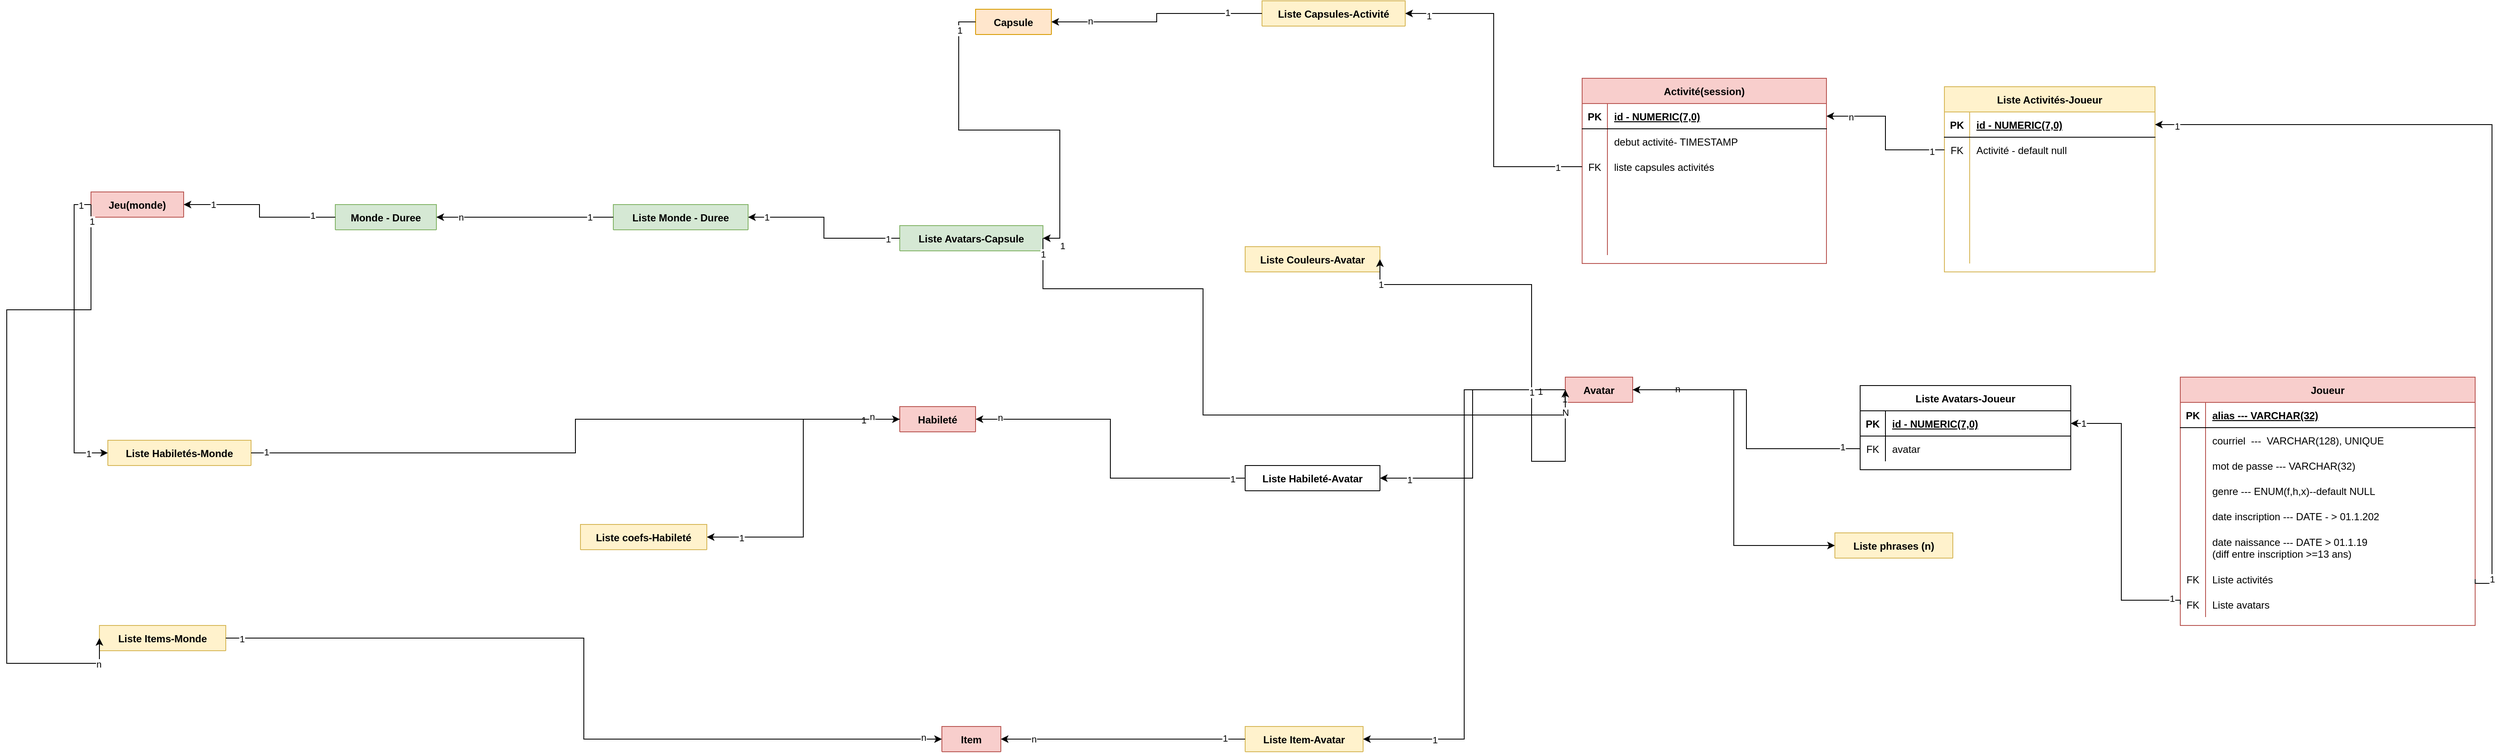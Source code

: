 <mxfile version="23.1.6" type="device">
  <diagram id="R2lEEEUBdFMjLlhIrx00" name="Page-1">
    <mxGraphModel dx="2762" dy="547" grid="1" gridSize="10" guides="1" tooltips="1" connect="1" arrows="1" fold="1" page="1" pageScale="1" pageWidth="850" pageHeight="1100" math="0" shadow="0" extFonts="Permanent Marker^https://fonts.googleapis.com/css?family=Permanent+Marker">
      <root>
        <mxCell id="0" />
        <mxCell id="1" parent="0" />
        <mxCell id="C-vyLk0tnHw3VtMMgP7b-2" value="Joueur" style="shape=table;startSize=30;container=1;collapsible=1;childLayout=tableLayout;fixedRows=1;rowLines=0;fontStyle=1;align=center;resizeLast=1;fillColor=#f8cecc;strokeColor=#b85450;" parent="1" vertex="1">
          <mxGeometry x="1450" y="475" width="350" height="295" as="geometry" />
        </mxCell>
        <mxCell id="C-vyLk0tnHw3VtMMgP7b-3" value="" style="shape=partialRectangle;collapsible=0;dropTarget=0;pointerEvents=0;fillColor=none;points=[[0,0.5],[1,0.5]];portConstraint=eastwest;top=0;left=0;right=0;bottom=1;" parent="C-vyLk0tnHw3VtMMgP7b-2" vertex="1">
          <mxGeometry y="30" width="350" height="30" as="geometry" />
        </mxCell>
        <mxCell id="C-vyLk0tnHw3VtMMgP7b-4" value="PK" style="shape=partialRectangle;overflow=hidden;connectable=0;fillColor=none;top=0;left=0;bottom=0;right=0;fontStyle=1;" parent="C-vyLk0tnHw3VtMMgP7b-3" vertex="1">
          <mxGeometry width="30" height="30" as="geometry">
            <mxRectangle width="30" height="30" as="alternateBounds" />
          </mxGeometry>
        </mxCell>
        <mxCell id="C-vyLk0tnHw3VtMMgP7b-5" value="alias --- VARCHAR(32)" style="shape=partialRectangle;overflow=hidden;connectable=0;fillColor=none;top=0;left=0;bottom=0;right=0;align=left;spacingLeft=6;fontStyle=5;" parent="C-vyLk0tnHw3VtMMgP7b-3" vertex="1">
          <mxGeometry x="30" width="320" height="30" as="geometry">
            <mxRectangle width="320" height="30" as="alternateBounds" />
          </mxGeometry>
        </mxCell>
        <mxCell id="C-vyLk0tnHw3VtMMgP7b-9" value="" style="shape=partialRectangle;collapsible=0;dropTarget=0;pointerEvents=0;fillColor=none;points=[[0,0.5],[1,0.5]];portConstraint=eastwest;top=0;left=0;right=0;bottom=0;" parent="C-vyLk0tnHw3VtMMgP7b-2" vertex="1">
          <mxGeometry y="60" width="350" height="30" as="geometry" />
        </mxCell>
        <mxCell id="C-vyLk0tnHw3VtMMgP7b-10" value="" style="shape=partialRectangle;overflow=hidden;connectable=0;fillColor=none;top=0;left=0;bottom=0;right=0;" parent="C-vyLk0tnHw3VtMMgP7b-9" vertex="1">
          <mxGeometry width="30" height="30" as="geometry">
            <mxRectangle width="30" height="30" as="alternateBounds" />
          </mxGeometry>
        </mxCell>
        <mxCell id="C-vyLk0tnHw3VtMMgP7b-11" value="courriel  ---  VARCHAR(128), UNIQUE" style="shape=partialRectangle;overflow=hidden;connectable=0;fillColor=none;top=0;left=0;bottom=0;right=0;align=left;spacingLeft=6;" parent="C-vyLk0tnHw3VtMMgP7b-9" vertex="1">
          <mxGeometry x="30" width="320" height="30" as="geometry">
            <mxRectangle width="320" height="30" as="alternateBounds" />
          </mxGeometry>
        </mxCell>
        <mxCell id="EDNKt4hMMnq72DRwb28v-13" style="shape=partialRectangle;collapsible=0;dropTarget=0;pointerEvents=0;fillColor=none;points=[[0,0.5],[1,0.5]];portConstraint=eastwest;top=0;left=0;right=0;bottom=0;" parent="C-vyLk0tnHw3VtMMgP7b-2" vertex="1">
          <mxGeometry y="90" width="350" height="30" as="geometry" />
        </mxCell>
        <mxCell id="EDNKt4hMMnq72DRwb28v-14" style="shape=partialRectangle;overflow=hidden;connectable=0;fillColor=none;top=0;left=0;bottom=0;right=0;" parent="EDNKt4hMMnq72DRwb28v-13" vertex="1">
          <mxGeometry width="30" height="30" as="geometry">
            <mxRectangle width="30" height="30" as="alternateBounds" />
          </mxGeometry>
        </mxCell>
        <mxCell id="EDNKt4hMMnq72DRwb28v-15" value="mot de passe --- VARCHAR(32)" style="shape=partialRectangle;overflow=hidden;connectable=0;fillColor=none;top=0;left=0;bottom=0;right=0;align=left;spacingLeft=6;" parent="EDNKt4hMMnq72DRwb28v-13" vertex="1">
          <mxGeometry x="30" width="320" height="30" as="geometry">
            <mxRectangle width="320" height="30" as="alternateBounds" />
          </mxGeometry>
        </mxCell>
        <mxCell id="EDNKt4hMMnq72DRwb28v-10" style="shape=partialRectangle;collapsible=0;dropTarget=0;pointerEvents=0;fillColor=none;points=[[0,0.5],[1,0.5]];portConstraint=eastwest;top=0;left=0;right=0;bottom=0;" parent="C-vyLk0tnHw3VtMMgP7b-2" vertex="1">
          <mxGeometry y="120" width="350" height="30" as="geometry" />
        </mxCell>
        <mxCell id="EDNKt4hMMnq72DRwb28v-11" style="shape=partialRectangle;overflow=hidden;connectable=0;fillColor=none;top=0;left=0;bottom=0;right=0;" parent="EDNKt4hMMnq72DRwb28v-10" vertex="1">
          <mxGeometry width="30" height="30" as="geometry">
            <mxRectangle width="30" height="30" as="alternateBounds" />
          </mxGeometry>
        </mxCell>
        <mxCell id="EDNKt4hMMnq72DRwb28v-12" value="genre --- ENUM(f,h,x)--default NULL" style="shape=partialRectangle;overflow=hidden;connectable=0;fillColor=none;top=0;left=0;bottom=0;right=0;align=left;spacingLeft=6;" parent="EDNKt4hMMnq72DRwb28v-10" vertex="1">
          <mxGeometry x="30" width="320" height="30" as="geometry">
            <mxRectangle width="320" height="30" as="alternateBounds" />
          </mxGeometry>
        </mxCell>
        <mxCell id="EDNKt4hMMnq72DRwb28v-7" style="shape=partialRectangle;collapsible=0;dropTarget=0;pointerEvents=0;fillColor=none;points=[[0,0.5],[1,0.5]];portConstraint=eastwest;top=0;left=0;right=0;bottom=0;" parent="C-vyLk0tnHw3VtMMgP7b-2" vertex="1">
          <mxGeometry y="150" width="350" height="30" as="geometry" />
        </mxCell>
        <mxCell id="EDNKt4hMMnq72DRwb28v-8" style="shape=partialRectangle;overflow=hidden;connectable=0;fillColor=none;top=0;left=0;bottom=0;right=0;" parent="EDNKt4hMMnq72DRwb28v-7" vertex="1">
          <mxGeometry width="30" height="30" as="geometry">
            <mxRectangle width="30" height="30" as="alternateBounds" />
          </mxGeometry>
        </mxCell>
        <mxCell id="EDNKt4hMMnq72DRwb28v-9" value="date inscription --- DATE - &gt; 01.1.202" style="shape=partialRectangle;overflow=hidden;connectable=0;fillColor=none;top=0;left=0;bottom=0;right=0;align=left;spacingLeft=6;" parent="EDNKt4hMMnq72DRwb28v-7" vertex="1">
          <mxGeometry x="30" width="320" height="30" as="geometry">
            <mxRectangle width="320" height="30" as="alternateBounds" />
          </mxGeometry>
        </mxCell>
        <mxCell id="EDNKt4hMMnq72DRwb28v-4" style="shape=partialRectangle;collapsible=0;dropTarget=0;pointerEvents=0;fillColor=none;points=[[0,0.5],[1,0.5]];portConstraint=eastwest;top=0;left=0;right=0;bottom=0;" parent="C-vyLk0tnHw3VtMMgP7b-2" vertex="1">
          <mxGeometry y="180" width="350" height="45" as="geometry" />
        </mxCell>
        <mxCell id="EDNKt4hMMnq72DRwb28v-5" style="shape=partialRectangle;overflow=hidden;connectable=0;fillColor=none;top=0;left=0;bottom=0;right=0;" parent="EDNKt4hMMnq72DRwb28v-4" vertex="1">
          <mxGeometry width="30" height="45" as="geometry">
            <mxRectangle width="30" height="45" as="alternateBounds" />
          </mxGeometry>
        </mxCell>
        <mxCell id="EDNKt4hMMnq72DRwb28v-6" value="date naissance --- DATE &gt; 01.1.19 &#xa;(diff entre inscription &gt;=13 ans)" style="shape=partialRectangle;overflow=hidden;connectable=0;fillColor=none;top=0;left=0;bottom=0;right=0;align=left;spacingLeft=6;" parent="EDNKt4hMMnq72DRwb28v-4" vertex="1">
          <mxGeometry x="30" width="320" height="45" as="geometry">
            <mxRectangle width="320" height="45" as="alternateBounds" />
          </mxGeometry>
        </mxCell>
        <mxCell id="EDNKt4hMMnq72DRwb28v-1" style="shape=partialRectangle;collapsible=0;dropTarget=0;pointerEvents=0;fillColor=none;points=[[0,0.5],[1,0.5]];portConstraint=eastwest;top=0;left=0;right=0;bottom=0;" parent="C-vyLk0tnHw3VtMMgP7b-2" vertex="1">
          <mxGeometry y="225" width="350" height="30" as="geometry" />
        </mxCell>
        <mxCell id="EDNKt4hMMnq72DRwb28v-2" value="FK" style="shape=partialRectangle;overflow=hidden;connectable=0;fillColor=none;top=0;left=0;bottom=0;right=0;" parent="EDNKt4hMMnq72DRwb28v-1" vertex="1">
          <mxGeometry width="30" height="30" as="geometry">
            <mxRectangle width="30" height="30" as="alternateBounds" />
          </mxGeometry>
        </mxCell>
        <mxCell id="EDNKt4hMMnq72DRwb28v-3" value="Liste activités" style="shape=partialRectangle;overflow=hidden;connectable=0;fillColor=none;top=0;left=0;bottom=0;right=0;align=left;spacingLeft=6;" parent="EDNKt4hMMnq72DRwb28v-1" vertex="1">
          <mxGeometry x="30" width="320" height="30" as="geometry">
            <mxRectangle width="320" height="30" as="alternateBounds" />
          </mxGeometry>
        </mxCell>
        <mxCell id="EDNKt4hMMnq72DRwb28v-412" style="shape=partialRectangle;collapsible=0;dropTarget=0;pointerEvents=0;fillColor=none;points=[[0,0.5],[1,0.5]];portConstraint=eastwest;top=0;left=0;right=0;bottom=0;" parent="C-vyLk0tnHw3VtMMgP7b-2" vertex="1">
          <mxGeometry y="255" width="350" height="30" as="geometry" />
        </mxCell>
        <mxCell id="EDNKt4hMMnq72DRwb28v-413" value="FK" style="shape=partialRectangle;overflow=hidden;connectable=0;fillColor=none;top=0;left=0;bottom=0;right=0;" parent="EDNKt4hMMnq72DRwb28v-412" vertex="1">
          <mxGeometry width="30" height="30" as="geometry">
            <mxRectangle width="30" height="30" as="alternateBounds" />
          </mxGeometry>
        </mxCell>
        <mxCell id="EDNKt4hMMnq72DRwb28v-414" value="Liste avatars" style="shape=partialRectangle;overflow=hidden;connectable=0;fillColor=none;top=0;left=0;bottom=0;right=0;align=left;spacingLeft=6;" parent="EDNKt4hMMnq72DRwb28v-412" vertex="1">
          <mxGeometry x="30" width="320" height="30" as="geometry">
            <mxRectangle width="320" height="30" as="alternateBounds" />
          </mxGeometry>
        </mxCell>
        <mxCell id="C-vyLk0tnHw3VtMMgP7b-13" value="Jeu(monde)" style="shape=table;startSize=30;container=1;collapsible=1;childLayout=tableLayout;fixedRows=1;rowLines=0;fontStyle=1;align=center;resizeLast=1;fillColor=#f8cecc;strokeColor=#b85450;" parent="1" vertex="1" collapsed="1">
          <mxGeometry x="-1030" y="255" width="110" height="30" as="geometry">
            <mxRectangle x="-1030" y="255" width="250" height="220" as="alternateBounds" />
          </mxGeometry>
        </mxCell>
        <mxCell id="C-vyLk0tnHw3VtMMgP7b-14" value="" style="shape=partialRectangle;collapsible=0;dropTarget=0;pointerEvents=0;fillColor=none;points=[[0,0.5],[1,0.5]];portConstraint=eastwest;top=0;left=0;right=0;bottom=1;" parent="C-vyLk0tnHw3VtMMgP7b-13" vertex="1">
          <mxGeometry y="30" width="250" height="30" as="geometry" />
        </mxCell>
        <mxCell id="C-vyLk0tnHw3VtMMgP7b-15" value="PK" style="shape=partialRectangle;overflow=hidden;connectable=0;fillColor=none;top=0;left=0;bottom=0;right=0;fontStyle=1;" parent="C-vyLk0tnHw3VtMMgP7b-14" vertex="1">
          <mxGeometry width="30" height="30" as="geometry">
            <mxRectangle width="30" height="30" as="alternateBounds" />
          </mxGeometry>
        </mxCell>
        <mxCell id="C-vyLk0tnHw3VtMMgP7b-16" value="nom - VARCHAR(16), UNIQUE" style="shape=partialRectangle;overflow=hidden;connectable=0;fillColor=none;top=0;left=0;bottom=0;right=0;align=left;spacingLeft=6;fontStyle=5;" parent="C-vyLk0tnHw3VtMMgP7b-14" vertex="1">
          <mxGeometry x="30" width="220" height="30" as="geometry">
            <mxRectangle width="220" height="30" as="alternateBounds" />
          </mxGeometry>
        </mxCell>
        <mxCell id="C-vyLk0tnHw3VtMMgP7b-17" value="" style="shape=partialRectangle;collapsible=0;dropTarget=0;pointerEvents=0;fillColor=none;points=[[0,0.5],[1,0.5]];portConstraint=eastwest;top=0;left=0;right=0;bottom=0;" parent="C-vyLk0tnHw3VtMMgP7b-13" vertex="1">
          <mxGeometry y="60" width="250" height="30" as="geometry" />
        </mxCell>
        <mxCell id="C-vyLk0tnHw3VtMMgP7b-18" value="" style="shape=partialRectangle;overflow=hidden;connectable=0;fillColor=none;top=0;left=0;bottom=0;right=0;" parent="C-vyLk0tnHw3VtMMgP7b-17" vertex="1">
          <mxGeometry width="30" height="30" as="geometry">
            <mxRectangle width="30" height="30" as="alternateBounds" />
          </mxGeometry>
        </mxCell>
        <mxCell id="C-vyLk0tnHw3VtMMgP7b-19" value="sigle - CHAR(6) - UNIQUE" style="shape=partialRectangle;overflow=hidden;connectable=0;fillColor=none;top=0;left=0;bottom=0;right=0;align=left;spacingLeft=6;" parent="C-vyLk0tnHw3VtMMgP7b-17" vertex="1">
          <mxGeometry x="30" width="220" height="30" as="geometry">
            <mxRectangle width="220" height="30" as="alternateBounds" />
          </mxGeometry>
        </mxCell>
        <mxCell id="C-vyLk0tnHw3VtMMgP7b-20" value="" style="shape=partialRectangle;collapsible=0;dropTarget=0;pointerEvents=0;fillColor=none;points=[[0,0.5],[1,0.5]];portConstraint=eastwest;top=0;left=0;right=0;bottom=0;" parent="C-vyLk0tnHw3VtMMgP7b-13" vertex="1">
          <mxGeometry y="90" width="250" height="30" as="geometry" />
        </mxCell>
        <mxCell id="C-vyLk0tnHw3VtMMgP7b-21" value="" style="shape=partialRectangle;overflow=hidden;connectable=0;fillColor=none;top=0;left=0;bottom=0;right=0;" parent="C-vyLk0tnHw3VtMMgP7b-20" vertex="1">
          <mxGeometry width="30" height="30" as="geometry">
            <mxRectangle width="30" height="30" as="alternateBounds" />
          </mxGeometry>
        </mxCell>
        <mxCell id="C-vyLk0tnHw3VtMMgP7b-22" value="description - TEXT (2048)" style="shape=partialRectangle;overflow=hidden;connectable=0;fillColor=none;top=0;left=0;bottom=0;right=0;align=left;spacingLeft=6;" parent="C-vyLk0tnHw3VtMMgP7b-20" vertex="1">
          <mxGeometry x="30" width="220" height="30" as="geometry">
            <mxRectangle width="220" height="30" as="alternateBounds" />
          </mxGeometry>
        </mxCell>
        <mxCell id="EDNKt4hMMnq72DRwb28v-22" style="shape=partialRectangle;collapsible=0;dropTarget=0;pointerEvents=0;fillColor=none;points=[[0,0.5],[1,0.5]];portConstraint=eastwest;top=0;left=0;right=0;bottom=0;" parent="C-vyLk0tnHw3VtMMgP7b-13" vertex="1">
          <mxGeometry y="120" width="250" height="30" as="geometry" />
        </mxCell>
        <mxCell id="EDNKt4hMMnq72DRwb28v-23" value="FK" style="shape=partialRectangle;overflow=hidden;connectable=0;fillColor=none;top=0;left=0;bottom=0;right=0;" parent="EDNKt4hMMnq72DRwb28v-22" vertex="1">
          <mxGeometry width="30" height="30" as="geometry">
            <mxRectangle width="30" height="30" as="alternateBounds" />
          </mxGeometry>
        </mxCell>
        <mxCell id="EDNKt4hMMnq72DRwb28v-24" value="liste items rares" style="shape=partialRectangle;overflow=hidden;connectable=0;fillColor=none;top=0;left=0;bottom=0;right=0;align=left;spacingLeft=6;" parent="EDNKt4hMMnq72DRwb28v-22" vertex="1">
          <mxGeometry x="30" width="220" height="30" as="geometry">
            <mxRectangle width="220" height="30" as="alternateBounds" />
          </mxGeometry>
        </mxCell>
        <mxCell id="EDNKt4hMMnq72DRwb28v-19" style="shape=partialRectangle;collapsible=0;dropTarget=0;pointerEvents=0;fillColor=none;points=[[0,0.5],[1,0.5]];portConstraint=eastwest;top=0;left=0;right=0;bottom=0;" parent="C-vyLk0tnHw3VtMMgP7b-13" vertex="1">
          <mxGeometry y="150" width="250" height="30" as="geometry" />
        </mxCell>
        <mxCell id="EDNKt4hMMnq72DRwb28v-20" value="FK" style="shape=partialRectangle;overflow=hidden;connectable=0;fillColor=none;top=0;left=0;bottom=0;right=0;" parent="EDNKt4hMMnq72DRwb28v-19" vertex="1">
          <mxGeometry width="30" height="30" as="geometry">
            <mxRectangle width="30" height="30" as="alternateBounds" />
          </mxGeometry>
        </mxCell>
        <mxCell id="EDNKt4hMMnq72DRwb28v-21" value="liste habiletés" style="shape=partialRectangle;overflow=hidden;connectable=0;fillColor=none;top=0;left=0;bottom=0;right=0;align=left;spacingLeft=6;" parent="EDNKt4hMMnq72DRwb28v-19" vertex="1">
          <mxGeometry x="30" width="220" height="30" as="geometry">
            <mxRectangle width="220" height="30" as="alternateBounds" />
          </mxGeometry>
        </mxCell>
        <mxCell id="EDNKt4hMMnq72DRwb28v-16" style="shape=partialRectangle;collapsible=0;dropTarget=0;pointerEvents=0;fillColor=none;points=[[0,0.5],[1,0.5]];portConstraint=eastwest;top=0;left=0;right=0;bottom=0;" parent="C-vyLk0tnHw3VtMMgP7b-13" vertex="1">
          <mxGeometry y="180" width="250" height="30" as="geometry" />
        </mxCell>
        <mxCell id="EDNKt4hMMnq72DRwb28v-17" style="shape=partialRectangle;overflow=hidden;connectable=0;fillColor=none;top=0;left=0;bottom=0;right=0;" parent="EDNKt4hMMnq72DRwb28v-16" vertex="1">
          <mxGeometry width="30" height="30" as="geometry">
            <mxRectangle width="30" height="30" as="alternateBounds" />
          </mxGeometry>
        </mxCell>
        <mxCell id="EDNKt4hMMnq72DRwb28v-18" style="shape=partialRectangle;overflow=hidden;connectable=0;fillColor=none;top=0;left=0;bottom=0;right=0;align=left;spacingLeft=6;" parent="EDNKt4hMMnq72DRwb28v-16" vertex="1">
          <mxGeometry x="30" width="220" height="30" as="geometry">
            <mxRectangle width="220" height="30" as="alternateBounds" />
          </mxGeometry>
        </mxCell>
        <mxCell id="C-vyLk0tnHw3VtMMgP7b-23" value="Habileté" style="shape=table;startSize=30;container=1;collapsible=1;childLayout=tableLayout;fixedRows=1;rowLines=0;fontStyle=1;align=center;resizeLast=1;fillColor=#f8cecc;strokeColor=#b85450;" parent="1" vertex="1" collapsed="1">
          <mxGeometry x="-70" y="510" width="90" height="30" as="geometry">
            <mxRectangle x="-70" y="510" width="310" height="190" as="alternateBounds" />
          </mxGeometry>
        </mxCell>
        <mxCell id="C-vyLk0tnHw3VtMMgP7b-24" value="" style="shape=partialRectangle;collapsible=0;dropTarget=0;pointerEvents=0;fillColor=none;points=[[0,0.5],[1,0.5]];portConstraint=eastwest;top=0;left=0;right=0;bottom=1;" parent="C-vyLk0tnHw3VtMMgP7b-23" vertex="1">
          <mxGeometry y="30" width="310" height="30" as="geometry" />
        </mxCell>
        <mxCell id="C-vyLk0tnHw3VtMMgP7b-25" value="PK" style="shape=partialRectangle;overflow=hidden;connectable=0;fillColor=none;top=0;left=0;bottom=0;right=0;fontStyle=1;" parent="C-vyLk0tnHw3VtMMgP7b-24" vertex="1">
          <mxGeometry width="30" height="30" as="geometry">
            <mxRectangle width="30" height="30" as="alternateBounds" />
          </mxGeometry>
        </mxCell>
        <mxCell id="C-vyLk0tnHw3VtMMgP7b-26" value="nom - VARCHAR(32), UNIQUE" style="shape=partialRectangle;overflow=hidden;connectable=0;fillColor=none;top=0;left=0;bottom=0;right=0;align=left;spacingLeft=6;fontStyle=5;" parent="C-vyLk0tnHw3VtMMgP7b-24" vertex="1">
          <mxGeometry x="30" width="280" height="30" as="geometry">
            <mxRectangle width="280" height="30" as="alternateBounds" />
          </mxGeometry>
        </mxCell>
        <mxCell id="C-vyLk0tnHw3VtMMgP7b-27" value="" style="shape=partialRectangle;collapsible=0;dropTarget=0;pointerEvents=0;fillColor=none;points=[[0,0.5],[1,0.5]];portConstraint=eastwest;top=0;left=0;right=0;bottom=0;" parent="C-vyLk0tnHw3VtMMgP7b-23" vertex="1">
          <mxGeometry y="60" width="310" height="30" as="geometry" />
        </mxCell>
        <mxCell id="C-vyLk0tnHw3VtMMgP7b-28" value="" style="shape=partialRectangle;overflow=hidden;connectable=0;fillColor=none;top=0;left=0;bottom=0;right=0;" parent="C-vyLk0tnHw3VtMMgP7b-27" vertex="1">
          <mxGeometry width="30" height="30" as="geometry">
            <mxRectangle width="30" height="30" as="alternateBounds" />
          </mxGeometry>
        </mxCell>
        <mxCell id="C-vyLk0tnHw3VtMMgP7b-29" value="sigle - CHAR(3) - debute par S, UNIQUE" style="shape=partialRectangle;overflow=hidden;connectable=0;fillColor=none;top=0;left=0;bottom=0;right=0;align=left;spacingLeft=6;" parent="C-vyLk0tnHw3VtMMgP7b-27" vertex="1">
          <mxGeometry x="30" width="280" height="30" as="geometry">
            <mxRectangle width="280" height="30" as="alternateBounds" />
          </mxGeometry>
        </mxCell>
        <mxCell id="EDNKt4hMMnq72DRwb28v-28" style="shape=partialRectangle;collapsible=0;dropTarget=0;pointerEvents=0;fillColor=none;points=[[0,0.5],[1,0.5]];portConstraint=eastwest;top=0;left=0;right=0;bottom=0;" parent="C-vyLk0tnHw3VtMMgP7b-23" vertex="1">
          <mxGeometry y="90" width="310" height="30" as="geometry" />
        </mxCell>
        <mxCell id="EDNKt4hMMnq72DRwb28v-29" style="shape=partialRectangle;overflow=hidden;connectable=0;fillColor=none;top=0;left=0;bottom=0;right=0;" parent="EDNKt4hMMnq72DRwb28v-28" vertex="1">
          <mxGeometry width="30" height="30" as="geometry">
            <mxRectangle width="30" height="30" as="alternateBounds" />
          </mxGeometry>
        </mxCell>
        <mxCell id="EDNKt4hMMnq72DRwb28v-30" value="energie maximum - NUM(7,3) - [10 - 1000] ,000" style="shape=partialRectangle;overflow=hidden;connectable=0;fillColor=none;top=0;left=0;bottom=0;right=0;align=left;spacingLeft=6;" parent="EDNKt4hMMnq72DRwb28v-28" vertex="1">
          <mxGeometry x="30" width="280" height="30" as="geometry">
            <mxRectangle width="280" height="30" as="alternateBounds" />
          </mxGeometry>
        </mxCell>
        <mxCell id="EDNKt4hMMnq72DRwb28v-25" style="shape=partialRectangle;collapsible=0;dropTarget=0;pointerEvents=0;fillColor=none;points=[[0,0.5],[1,0.5]];portConstraint=eastwest;top=0;left=0;right=0;bottom=0;" parent="C-vyLk0tnHw3VtMMgP7b-23" vertex="1">
          <mxGeometry y="120" width="310" height="30" as="geometry" />
        </mxCell>
        <mxCell id="EDNKt4hMMnq72DRwb28v-26" value="FK" style="shape=partialRectangle;overflow=hidden;connectable=0;fillColor=none;top=0;left=0;bottom=0;right=0;" parent="EDNKt4hMMnq72DRwb28v-25" vertex="1">
          <mxGeometry width="30" height="30" as="geometry">
            <mxRectangle width="30" height="30" as="alternateBounds" />
          </mxGeometry>
        </mxCell>
        <mxCell id="EDNKt4hMMnq72DRwb28v-27" value="liste de coef" style="shape=partialRectangle;overflow=hidden;connectable=0;fillColor=none;top=0;left=0;bottom=0;right=0;align=left;spacingLeft=6;" parent="EDNKt4hMMnq72DRwb28v-25" vertex="1">
          <mxGeometry x="30" width="280" height="30" as="geometry">
            <mxRectangle width="280" height="30" as="alternateBounds" />
          </mxGeometry>
        </mxCell>
        <mxCell id="EDNKt4hMMnq72DRwb28v-37" style="shape=partialRectangle;collapsible=0;dropTarget=0;pointerEvents=0;fillColor=none;points=[[0,0.5],[1,0.5]];portConstraint=eastwest;top=0;left=0;right=0;bottom=0;" parent="C-vyLk0tnHw3VtMMgP7b-23" vertex="1">
          <mxGeometry y="150" width="310" height="30" as="geometry" />
        </mxCell>
        <mxCell id="EDNKt4hMMnq72DRwb28v-38" style="shape=partialRectangle;overflow=hidden;connectable=0;fillColor=none;top=0;left=0;bottom=0;right=0;" parent="EDNKt4hMMnq72DRwb28v-37" vertex="1">
          <mxGeometry width="30" height="30" as="geometry">
            <mxRectangle width="30" height="30" as="alternateBounds" />
          </mxGeometry>
        </mxCell>
        <mxCell id="EDNKt4hMMnq72DRwb28v-39" value="description - VARCHAR(1024)" style="shape=partialRectangle;overflow=hidden;connectable=0;fillColor=none;top=0;left=0;bottom=0;right=0;align=left;spacingLeft=6;" parent="EDNKt4hMMnq72DRwb28v-37" vertex="1">
          <mxGeometry x="30" width="280" height="30" as="geometry">
            <mxRectangle width="280" height="30" as="alternateBounds" />
          </mxGeometry>
        </mxCell>
        <mxCell id="EDNKt4hMMnq72DRwb28v-49" value="Item" style="shape=table;startSize=30;container=1;collapsible=1;childLayout=tableLayout;fixedRows=1;rowLines=0;fontStyle=1;align=center;resizeLast=1;fillColor=#f8cecc;strokeColor=#b85450;" parent="1" vertex="1" collapsed="1">
          <mxGeometry x="-20" y="890" width="70" height="30" as="geometry">
            <mxRectangle x="-20" y="890" width="250" height="180" as="alternateBounds" />
          </mxGeometry>
        </mxCell>
        <mxCell id="EDNKt4hMMnq72DRwb28v-50" value="" style="shape=partialRectangle;collapsible=0;dropTarget=0;pointerEvents=0;fillColor=none;points=[[0,0.5],[1,0.5]];portConstraint=eastwest;top=0;left=0;right=0;bottom=1;" parent="EDNKt4hMMnq72DRwb28v-49" vertex="1">
          <mxGeometry y="30" width="250" height="30" as="geometry" />
        </mxCell>
        <mxCell id="EDNKt4hMMnq72DRwb28v-51" value="PK" style="shape=partialRectangle;overflow=hidden;connectable=0;fillColor=none;top=0;left=0;bottom=0;right=0;fontStyle=1;" parent="EDNKt4hMMnq72DRwb28v-50" vertex="1">
          <mxGeometry width="30" height="30" as="geometry">
            <mxRectangle width="30" height="30" as="alternateBounds" />
          </mxGeometry>
        </mxCell>
        <mxCell id="EDNKt4hMMnq72DRwb28v-52" value="nom - VARCHAR(32), UNIQUE" style="shape=partialRectangle;overflow=hidden;connectable=0;fillColor=none;top=0;left=0;bottom=0;right=0;align=left;spacingLeft=6;fontStyle=5;" parent="EDNKt4hMMnq72DRwb28v-50" vertex="1">
          <mxGeometry x="30" width="220" height="30" as="geometry">
            <mxRectangle width="220" height="30" as="alternateBounds" />
          </mxGeometry>
        </mxCell>
        <mxCell id="EDNKt4hMMnq72DRwb28v-53" value="" style="shape=partialRectangle;collapsible=0;dropTarget=0;pointerEvents=0;fillColor=none;points=[[0,0.5],[1,0.5]];portConstraint=eastwest;top=0;left=0;right=0;bottom=0;" parent="EDNKt4hMMnq72DRwb28v-49" vertex="1">
          <mxGeometry y="60" width="250" height="30" as="geometry" />
        </mxCell>
        <mxCell id="EDNKt4hMMnq72DRwb28v-54" value="" style="shape=partialRectangle;overflow=hidden;connectable=0;fillColor=none;top=0;left=0;bottom=0;right=0;" parent="EDNKt4hMMnq72DRwb28v-53" vertex="1">
          <mxGeometry width="30" height="30" as="geometry">
            <mxRectangle width="30" height="30" as="alternateBounds" />
          </mxGeometry>
        </mxCell>
        <mxCell id="EDNKt4hMMnq72DRwb28v-55" value="sigle - CHAR(4) - I% , UNIQUE" style="shape=partialRectangle;overflow=hidden;connectable=0;fillColor=none;top=0;left=0;bottom=0;right=0;align=left;spacingLeft=6;" parent="EDNKt4hMMnq72DRwb28v-53" vertex="1">
          <mxGeometry x="30" width="220" height="30" as="geometry">
            <mxRectangle width="220" height="30" as="alternateBounds" />
          </mxGeometry>
        </mxCell>
        <mxCell id="EDNKt4hMMnq72DRwb28v-56" value="" style="shape=partialRectangle;collapsible=0;dropTarget=0;pointerEvents=0;fillColor=none;points=[[0,0.5],[1,0.5]];portConstraint=eastwest;top=0;left=0;right=0;bottom=0;" parent="EDNKt4hMMnq72DRwb28v-49" vertex="1">
          <mxGeometry y="90" width="250" height="30" as="geometry" />
        </mxCell>
        <mxCell id="EDNKt4hMMnq72DRwb28v-57" value="" style="shape=partialRectangle;overflow=hidden;connectable=0;fillColor=none;top=0;left=0;bottom=0;right=0;" parent="EDNKt4hMMnq72DRwb28v-56" vertex="1">
          <mxGeometry width="30" height="30" as="geometry">
            <mxRectangle width="30" height="30" as="alternateBounds" />
          </mxGeometry>
        </mxCell>
        <mxCell id="EDNKt4hMMnq72DRwb28v-58" value="description - VARCHAR(1024)" style="shape=partialRectangle;overflow=hidden;connectable=0;fillColor=none;top=0;left=0;bottom=0;right=0;align=left;spacingLeft=6;" parent="EDNKt4hMMnq72DRwb28v-56" vertex="1">
          <mxGeometry x="30" width="220" height="30" as="geometry">
            <mxRectangle width="220" height="30" as="alternateBounds" />
          </mxGeometry>
        </mxCell>
        <mxCell id="EDNKt4hMMnq72DRwb28v-59" style="shape=partialRectangle;collapsible=0;dropTarget=0;pointerEvents=0;fillColor=none;points=[[0,0.5],[1,0.5]];portConstraint=eastwest;top=0;left=0;right=0;bottom=0;" parent="EDNKt4hMMnq72DRwb28v-49" vertex="1">
          <mxGeometry y="120" width="250" height="50" as="geometry" />
        </mxCell>
        <mxCell id="EDNKt4hMMnq72DRwb28v-60" value="" style="shape=partialRectangle;overflow=hidden;connectable=0;fillColor=none;top=0;left=0;bottom=0;right=0;" parent="EDNKt4hMMnq72DRwb28v-59" vertex="1">
          <mxGeometry width="30" height="50" as="geometry">
            <mxRectangle width="30" height="50" as="alternateBounds" />
          </mxGeometry>
        </mxCell>
        <mxCell id="EDNKt4hMMnq72DRwb28v-61" value="probabilité - NUMERIC(4,3) - &#xa;&gt;0.000 &lt; 1.000 ; default 0.025" style="shape=partialRectangle;overflow=hidden;connectable=0;fillColor=none;top=0;left=0;bottom=0;right=0;align=left;spacingLeft=6;" parent="EDNKt4hMMnq72DRwb28v-59" vertex="1">
          <mxGeometry x="30" width="220" height="50" as="geometry">
            <mxRectangle width="220" height="50" as="alternateBounds" />
          </mxGeometry>
        </mxCell>
        <mxCell id="EDNKt4hMMnq72DRwb28v-68" value="Avatar" style="shape=table;startSize=30;container=1;collapsible=1;childLayout=tableLayout;fixedRows=1;rowLines=0;fontStyle=1;align=center;resizeLast=1;fillColor=#f8cecc;strokeColor=#b85450;" parent="1" vertex="1" collapsed="1">
          <mxGeometry x="720" y="475" width="80" height="30" as="geometry">
            <mxRectangle x="720" y="475" width="250" height="265" as="alternateBounds" />
          </mxGeometry>
        </mxCell>
        <mxCell id="EDNKt4hMMnq72DRwb28v-69" value="" style="shape=partialRectangle;collapsible=0;dropTarget=0;pointerEvents=0;fillColor=none;points=[[0,0.5],[1,0.5]];portConstraint=eastwest;top=0;left=0;right=0;bottom=1;" parent="EDNKt4hMMnq72DRwb28v-68" vertex="1">
          <mxGeometry y="30" width="250" height="30" as="geometry" />
        </mxCell>
        <mxCell id="EDNKt4hMMnq72DRwb28v-70" value="PK" style="shape=partialRectangle;overflow=hidden;connectable=0;fillColor=none;top=0;left=0;bottom=0;right=0;fontStyle=1;" parent="EDNKt4hMMnq72DRwb28v-69" vertex="1">
          <mxGeometry width="30.0" height="30" as="geometry">
            <mxRectangle width="30.0" height="30" as="alternateBounds" />
          </mxGeometry>
        </mxCell>
        <mxCell id="EDNKt4hMMnq72DRwb28v-71" value="nom -VARCHAR(32) - unique" style="shape=partialRectangle;overflow=hidden;connectable=0;fillColor=none;top=0;left=0;bottom=0;right=0;align=left;spacingLeft=6;fontStyle=5;" parent="EDNKt4hMMnq72DRwb28v-69" vertex="1">
          <mxGeometry x="30.0" width="220.0" height="30" as="geometry">
            <mxRectangle width="220.0" height="30" as="alternateBounds" />
          </mxGeometry>
        </mxCell>
        <mxCell id="EDNKt4hMMnq72DRwb28v-72" value="" style="shape=partialRectangle;collapsible=0;dropTarget=0;pointerEvents=0;fillColor=none;points=[[0,0.5],[1,0.5]];portConstraint=eastwest;top=0;left=0;right=0;bottom=0;" parent="EDNKt4hMMnq72DRwb28v-68" vertex="1">
          <mxGeometry y="60" width="250" height="25" as="geometry" />
        </mxCell>
        <mxCell id="EDNKt4hMMnq72DRwb28v-73" value="FK" style="shape=partialRectangle;overflow=hidden;connectable=0;fillColor=none;top=0;left=0;bottom=0;right=0;" parent="EDNKt4hMMnq72DRwb28v-72" vertex="1">
          <mxGeometry width="30.0" height="25" as="geometry">
            <mxRectangle width="30.0" height="25" as="alternateBounds" />
          </mxGeometry>
        </mxCell>
        <mxCell id="EDNKt4hMMnq72DRwb28v-74" value="liste phrase" style="shape=partialRectangle;overflow=hidden;connectable=0;fillColor=none;top=0;left=0;bottom=0;right=0;align=left;spacingLeft=6;" parent="EDNKt4hMMnq72DRwb28v-72" vertex="1">
          <mxGeometry x="30.0" width="220.0" height="25" as="geometry">
            <mxRectangle width="220.0" height="25" as="alternateBounds" />
          </mxGeometry>
        </mxCell>
        <mxCell id="EDNKt4hMMnq72DRwb28v-75" value="" style="shape=partialRectangle;collapsible=0;dropTarget=0;pointerEvents=0;fillColor=none;points=[[0,0.5],[1,0.5]];portConstraint=eastwest;top=0;left=0;right=0;bottom=0;" parent="EDNKt4hMMnq72DRwb28v-68" vertex="1">
          <mxGeometry y="85" width="250" height="30" as="geometry" />
        </mxCell>
        <mxCell id="EDNKt4hMMnq72DRwb28v-76" value="FK" style="shape=partialRectangle;overflow=hidden;connectable=0;fillColor=none;top=0;left=0;bottom=0;right=0;" parent="EDNKt4hMMnq72DRwb28v-75" vertex="1">
          <mxGeometry width="30.0" height="30" as="geometry">
            <mxRectangle width="30.0" height="30" as="alternateBounds" />
          </mxGeometry>
        </mxCell>
        <mxCell id="EDNKt4hMMnq72DRwb28v-77" value="liste_couleur" style="shape=partialRectangle;overflow=hidden;connectable=0;fillColor=none;top=0;left=0;bottom=0;right=0;align=left;spacingLeft=6;" parent="EDNKt4hMMnq72DRwb28v-75" vertex="1">
          <mxGeometry x="30.0" width="220.0" height="30" as="geometry">
            <mxRectangle width="220.0" height="30" as="alternateBounds" />
          </mxGeometry>
        </mxCell>
        <mxCell id="EDNKt4hMMnq72DRwb28v-87" style="shape=partialRectangle;collapsible=0;dropTarget=0;pointerEvents=0;fillColor=none;points=[[0,0.5],[1,0.5]];portConstraint=eastwest;top=0;left=0;right=0;bottom=0;" parent="EDNKt4hMMnq72DRwb28v-68" vertex="1">
          <mxGeometry y="115" width="250" height="50" as="geometry" />
        </mxCell>
        <mxCell id="EDNKt4hMMnq72DRwb28v-88" style="shape=partialRectangle;overflow=hidden;connectable=0;fillColor=none;top=0;left=0;bottom=0;right=0;" parent="EDNKt4hMMnq72DRwb28v-87" vertex="1">
          <mxGeometry width="30.0" height="50" as="geometry">
            <mxRectangle width="30.0" height="50" as="alternateBounds" />
          </mxGeometry>
        </mxCell>
        <mxCell id="EDNKt4hMMnq72DRwb28v-89" value="date de création - DATE- &#xa;default date courante" style="shape=partialRectangle;overflow=hidden;connectable=0;fillColor=none;top=0;left=0;bottom=0;right=0;align=left;spacingLeft=6;" parent="EDNKt4hMMnq72DRwb28v-87" vertex="1">
          <mxGeometry x="30.0" width="220.0" height="50" as="geometry">
            <mxRectangle width="220.0" height="50" as="alternateBounds" />
          </mxGeometry>
        </mxCell>
        <mxCell id="EDNKt4hMMnq72DRwb28v-84" style="shape=partialRectangle;collapsible=0;dropTarget=0;pointerEvents=0;fillColor=none;points=[[0,0.5],[1,0.5]];portConstraint=eastwest;top=0;left=0;right=0;bottom=0;" parent="EDNKt4hMMnq72DRwb28v-68" vertex="1">
          <mxGeometry y="165" width="250" height="30" as="geometry" />
        </mxCell>
        <mxCell id="EDNKt4hMMnq72DRwb28v-85" style="shape=partialRectangle;overflow=hidden;connectable=0;fillColor=none;top=0;left=0;bottom=0;right=0;" parent="EDNKt4hMMnq72DRwb28v-84" vertex="1">
          <mxGeometry width="30.0" height="30" as="geometry">
            <mxRectangle width="30.0" height="30" as="alternateBounds" />
          </mxGeometry>
        </mxCell>
        <mxCell id="EDNKt4hMMnq72DRwb28v-86" value="moX - INT entre [-1e9, 1e9], default 0" style="shape=partialRectangle;overflow=hidden;connectable=0;fillColor=none;top=0;left=0;bottom=0;right=0;align=left;spacingLeft=6;" parent="EDNKt4hMMnq72DRwb28v-84" vertex="1">
          <mxGeometry x="30.0" width="220.0" height="30" as="geometry">
            <mxRectangle width="220.0" height="30" as="alternateBounds" />
          </mxGeometry>
        </mxCell>
        <mxCell id="EDNKt4hMMnq72DRwb28v-81" style="shape=partialRectangle;collapsible=0;dropTarget=0;pointerEvents=0;fillColor=none;points=[[0,0.5],[1,0.5]];portConstraint=eastwest;top=0;left=0;right=0;bottom=0;" parent="EDNKt4hMMnq72DRwb28v-68" vertex="1">
          <mxGeometry y="195" width="250" height="30" as="geometry" />
        </mxCell>
        <mxCell id="EDNKt4hMMnq72DRwb28v-82" value="FK" style="shape=partialRectangle;overflow=hidden;connectable=0;fillColor=none;top=0;left=0;bottom=0;right=0;" parent="EDNKt4hMMnq72DRwb28v-81" vertex="1">
          <mxGeometry width="30.0" height="30" as="geometry">
            <mxRectangle width="30.0" height="30" as="alternateBounds" />
          </mxGeometry>
        </mxCell>
        <mxCell id="EDNKt4hMMnq72DRwb28v-83" value="liste habiletés" style="shape=partialRectangle;overflow=hidden;connectable=0;fillColor=none;top=0;left=0;bottom=0;right=0;align=left;spacingLeft=6;" parent="EDNKt4hMMnq72DRwb28v-81" vertex="1">
          <mxGeometry x="30.0" width="220.0" height="30" as="geometry">
            <mxRectangle width="220.0" height="30" as="alternateBounds" />
          </mxGeometry>
        </mxCell>
        <mxCell id="EDNKt4hMMnq72DRwb28v-168" style="shape=partialRectangle;collapsible=0;dropTarget=0;pointerEvents=0;fillColor=none;points=[[0,0.5],[1,0.5]];portConstraint=eastwest;top=0;left=0;right=0;bottom=0;" parent="EDNKt4hMMnq72DRwb28v-68" vertex="1">
          <mxGeometry y="225" width="250" height="30" as="geometry" />
        </mxCell>
        <mxCell id="EDNKt4hMMnq72DRwb28v-169" value="FK" style="shape=partialRectangle;overflow=hidden;connectable=0;fillColor=none;top=0;left=0;bottom=0;right=0;" parent="EDNKt4hMMnq72DRwb28v-168" vertex="1">
          <mxGeometry width="30.0" height="30" as="geometry">
            <mxRectangle width="30.0" height="30" as="alternateBounds" />
          </mxGeometry>
        </mxCell>
        <mxCell id="EDNKt4hMMnq72DRwb28v-170" value="liste items" style="shape=partialRectangle;overflow=hidden;connectable=0;fillColor=none;top=0;left=0;bottom=0;right=0;align=left;spacingLeft=6;" parent="EDNKt4hMMnq72DRwb28v-168" vertex="1">
          <mxGeometry x="30.0" width="220.0" height="30" as="geometry">
            <mxRectangle width="220.0" height="30" as="alternateBounds" />
          </mxGeometry>
        </mxCell>
        <mxCell id="EDNKt4hMMnq72DRwb28v-93" value="Liste Couleurs-Avatar" style="shape=table;startSize=30;container=1;collapsible=1;childLayout=tableLayout;fixedRows=1;rowLines=0;fontStyle=1;align=center;resizeLast=1;fillColor=#fff2cc;strokeColor=#d6b656;" parent="1" vertex="1" collapsed="1">
          <mxGeometry x="340" y="320" width="160" height="30" as="geometry">
            <mxRectangle x="340" y="320" width="250" height="160" as="alternateBounds" />
          </mxGeometry>
        </mxCell>
        <mxCell id="EDNKt4hMMnq72DRwb28v-94" value="" style="shape=partialRectangle;collapsible=0;dropTarget=0;pointerEvents=0;fillColor=none;points=[[0,0.5],[1,0.5]];portConstraint=eastwest;top=0;left=0;right=0;bottom=1;" parent="EDNKt4hMMnq72DRwb28v-93" vertex="1">
          <mxGeometry y="30" width="250" height="30" as="geometry" />
        </mxCell>
        <mxCell id="EDNKt4hMMnq72DRwb28v-95" value="PK" style="shape=partialRectangle;overflow=hidden;connectable=0;fillColor=none;top=0;left=0;bottom=0;right=0;fontStyle=1;" parent="EDNKt4hMMnq72DRwb28v-94" vertex="1">
          <mxGeometry width="30" height="30" as="geometry">
            <mxRectangle width="30" height="30" as="alternateBounds" />
          </mxGeometry>
        </mxCell>
        <mxCell id="EDNKt4hMMnq72DRwb28v-96" value="id - NUMERIC(7,0)" style="shape=partialRectangle;overflow=hidden;connectable=0;fillColor=none;top=0;left=0;bottom=0;right=0;align=left;spacingLeft=6;fontStyle=5;" parent="EDNKt4hMMnq72DRwb28v-94" vertex="1">
          <mxGeometry x="30" width="220" height="30" as="geometry">
            <mxRectangle width="220" height="30" as="alternateBounds" />
          </mxGeometry>
        </mxCell>
        <mxCell id="EDNKt4hMMnq72DRwb28v-97" value="" style="shape=partialRectangle;collapsible=0;dropTarget=0;pointerEvents=0;fillColor=none;points=[[0,0.5],[1,0.5]];portConstraint=eastwest;top=0;left=0;right=0;bottom=0;" parent="EDNKt4hMMnq72DRwb28v-93" vertex="1">
          <mxGeometry y="60" width="250" height="30" as="geometry" />
        </mxCell>
        <mxCell id="EDNKt4hMMnq72DRwb28v-98" value="" style="shape=partialRectangle;overflow=hidden;connectable=0;fillColor=none;top=0;left=0;bottom=0;right=0;" parent="EDNKt4hMMnq72DRwb28v-97" vertex="1">
          <mxGeometry width="30" height="30" as="geometry">
            <mxRectangle width="30" height="30" as="alternateBounds" />
          </mxGeometry>
        </mxCell>
        <mxCell id="EDNKt4hMMnq72DRwb28v-99" value="couleur1 - INTEGER (32bit)" style="shape=partialRectangle;overflow=hidden;connectable=0;fillColor=none;top=0;left=0;bottom=0;right=0;align=left;spacingLeft=6;" parent="EDNKt4hMMnq72DRwb28v-97" vertex="1">
          <mxGeometry x="30" width="220" height="30" as="geometry">
            <mxRectangle width="220" height="30" as="alternateBounds" />
          </mxGeometry>
        </mxCell>
        <mxCell id="EDNKt4hMMnq72DRwb28v-100" value="" style="shape=partialRectangle;collapsible=0;dropTarget=0;pointerEvents=0;fillColor=none;points=[[0,0.5],[1,0.5]];portConstraint=eastwest;top=0;left=0;right=0;bottom=0;" parent="EDNKt4hMMnq72DRwb28v-93" vertex="1">
          <mxGeometry y="90" width="250" height="30" as="geometry" />
        </mxCell>
        <mxCell id="EDNKt4hMMnq72DRwb28v-101" value="" style="shape=partialRectangle;overflow=hidden;connectable=0;fillColor=none;top=0;left=0;bottom=0;right=0;" parent="EDNKt4hMMnq72DRwb28v-100" vertex="1">
          <mxGeometry width="30" height="30" as="geometry">
            <mxRectangle width="30" height="30" as="alternateBounds" />
          </mxGeometry>
        </mxCell>
        <mxCell id="EDNKt4hMMnq72DRwb28v-102" value="couleur2 - INTEGER - null" style="shape=partialRectangle;overflow=hidden;connectable=0;fillColor=none;top=0;left=0;bottom=0;right=0;align=left;spacingLeft=6;" parent="EDNKt4hMMnq72DRwb28v-100" vertex="1">
          <mxGeometry x="30" width="220" height="30" as="geometry">
            <mxRectangle width="220" height="30" as="alternateBounds" />
          </mxGeometry>
        </mxCell>
        <mxCell id="EDNKt4hMMnq72DRwb28v-103" style="shape=partialRectangle;collapsible=0;dropTarget=0;pointerEvents=0;fillColor=none;points=[[0,0.5],[1,0.5]];portConstraint=eastwest;top=0;left=0;right=0;bottom=0;" parent="EDNKt4hMMnq72DRwb28v-93" vertex="1">
          <mxGeometry y="120" width="250" height="30" as="geometry" />
        </mxCell>
        <mxCell id="EDNKt4hMMnq72DRwb28v-104" value="" style="shape=partialRectangle;overflow=hidden;connectable=0;fillColor=none;top=0;left=0;bottom=0;right=0;" parent="EDNKt4hMMnq72DRwb28v-103" vertex="1">
          <mxGeometry width="30" height="30" as="geometry">
            <mxRectangle width="30" height="30" as="alternateBounds" />
          </mxGeometry>
        </mxCell>
        <mxCell id="EDNKt4hMMnq72DRwb28v-105" value="couleur3 - INTEGER - null" style="shape=partialRectangle;overflow=hidden;connectable=0;fillColor=none;top=0;left=0;bottom=0;right=0;align=left;spacingLeft=6;" parent="EDNKt4hMMnq72DRwb28v-103" vertex="1">
          <mxGeometry x="30" width="220" height="30" as="geometry">
            <mxRectangle width="220" height="30" as="alternateBounds" />
          </mxGeometry>
        </mxCell>
        <mxCell id="EDNKt4hMMnq72DRwb28v-119" value="Liste Habileté-Avatar" style="shape=table;startSize=30;container=1;collapsible=1;childLayout=tableLayout;fixedRows=1;rowLines=0;fontStyle=1;align=center;resizeLast=1;" parent="1" vertex="1" collapsed="1">
          <mxGeometry x="340" y="580" width="160" height="30" as="geometry">
            <mxRectangle x="340" y="580" width="250" height="190" as="alternateBounds" />
          </mxGeometry>
        </mxCell>
        <mxCell id="EDNKt4hMMnq72DRwb28v-120" value="" style="shape=partialRectangle;collapsible=0;dropTarget=0;pointerEvents=0;fillColor=none;points=[[0,0.5],[1,0.5]];portConstraint=eastwest;top=0;left=0;right=0;bottom=1;" parent="EDNKt4hMMnq72DRwb28v-119" vertex="1">
          <mxGeometry y="30" width="250" height="30" as="geometry" />
        </mxCell>
        <mxCell id="EDNKt4hMMnq72DRwb28v-121" value="PK" style="shape=partialRectangle;overflow=hidden;connectable=0;fillColor=none;top=0;left=0;bottom=0;right=0;fontStyle=1;" parent="EDNKt4hMMnq72DRwb28v-120" vertex="1">
          <mxGeometry width="30" height="30" as="geometry">
            <mxRectangle width="30" height="30" as="alternateBounds" />
          </mxGeometry>
        </mxCell>
        <mxCell id="EDNKt4hMMnq72DRwb28v-122" value="id - NUMERIC(7,0)" style="shape=partialRectangle;overflow=hidden;connectable=0;fillColor=none;top=0;left=0;bottom=0;right=0;align=left;spacingLeft=6;fontStyle=5;" parent="EDNKt4hMMnq72DRwb28v-120" vertex="1">
          <mxGeometry x="30" width="220" height="30" as="geometry">
            <mxRectangle width="220" height="30" as="alternateBounds" />
          </mxGeometry>
        </mxCell>
        <mxCell id="EDNKt4hMMnq72DRwb28v-123" value="" style="shape=partialRectangle;collapsible=0;dropTarget=0;pointerEvents=0;fillColor=none;points=[[0,0.5],[1,0.5]];portConstraint=eastwest;top=0;left=0;right=0;bottom=0;" parent="EDNKt4hMMnq72DRwb28v-119" vertex="1">
          <mxGeometry y="60" width="250" height="50" as="geometry" />
        </mxCell>
        <mxCell id="EDNKt4hMMnq72DRwb28v-124" value="" style="shape=partialRectangle;overflow=hidden;connectable=0;fillColor=none;top=0;left=0;bottom=0;right=0;" parent="EDNKt4hMMnq72DRwb28v-123" vertex="1">
          <mxGeometry width="30" height="50" as="geometry">
            <mxRectangle width="30" height="50" as="alternateBounds" />
          </mxGeometry>
        </mxCell>
        <mxCell id="EDNKt4hMMnq72DRwb28v-125" value="date obtention - TIMESTAMP&#xa;(default: courante)" style="shape=partialRectangle;overflow=hidden;connectable=0;fillColor=none;top=0;left=0;bottom=0;right=0;align=left;spacingLeft=6;" parent="EDNKt4hMMnq72DRwb28v-123" vertex="1">
          <mxGeometry x="30" width="220" height="50" as="geometry">
            <mxRectangle width="220" height="50" as="alternateBounds" />
          </mxGeometry>
        </mxCell>
        <mxCell id="EDNKt4hMMnq72DRwb28v-126" value="" style="shape=partialRectangle;collapsible=0;dropTarget=0;pointerEvents=0;fillColor=none;points=[[0,0.5],[1,0.5]];portConstraint=eastwest;top=0;left=0;right=0;bottom=0;" parent="EDNKt4hMMnq72DRwb28v-119" vertex="1">
          <mxGeometry y="110" width="250" height="50" as="geometry" />
        </mxCell>
        <mxCell id="EDNKt4hMMnq72DRwb28v-127" value="" style="shape=partialRectangle;overflow=hidden;connectable=0;fillColor=none;top=0;left=0;bottom=0;right=0;" parent="EDNKt4hMMnq72DRwb28v-126" vertex="1">
          <mxGeometry width="30" height="50" as="geometry">
            <mxRectangle width="30" height="50" as="alternateBounds" />
          </mxGeometry>
        </mxCell>
        <mxCell id="EDNKt4hMMnq72DRwb28v-128" value="niveau actuel - INTEGER between &#xa;(1 and 100); default 1" style="shape=partialRectangle;overflow=hidden;connectable=0;fillColor=none;top=0;left=0;bottom=0;right=0;align=left;spacingLeft=6;" parent="EDNKt4hMMnq72DRwb28v-126" vertex="1">
          <mxGeometry x="30" width="220" height="50" as="geometry">
            <mxRectangle width="220" height="50" as="alternateBounds" />
          </mxGeometry>
        </mxCell>
        <mxCell id="EDNKt4hMMnq72DRwb28v-132" style="shape=partialRectangle;collapsible=0;dropTarget=0;pointerEvents=0;fillColor=none;points=[[0,0.5],[1,0.5]];portConstraint=eastwest;top=0;left=0;right=0;bottom=0;" parent="EDNKt4hMMnq72DRwb28v-119" vertex="1">
          <mxGeometry y="160" width="250" height="30" as="geometry" />
        </mxCell>
        <mxCell id="EDNKt4hMMnq72DRwb28v-133" value="FK" style="shape=partialRectangle;overflow=hidden;connectable=0;fillColor=none;top=0;left=0;bottom=0;right=0;" parent="EDNKt4hMMnq72DRwb28v-132" vertex="1">
          <mxGeometry width="30" height="30" as="geometry">
            <mxRectangle width="30" height="30" as="alternateBounds" />
          </mxGeometry>
        </mxCell>
        <mxCell id="EDNKt4hMMnq72DRwb28v-134" value="habilleté" style="shape=partialRectangle;overflow=hidden;connectable=0;fillColor=none;top=0;left=0;bottom=0;right=0;align=left;spacingLeft=6;" parent="EDNKt4hMMnq72DRwb28v-132" vertex="1">
          <mxGeometry x="30" width="220" height="30" as="geometry">
            <mxRectangle width="220" height="30" as="alternateBounds" />
          </mxGeometry>
        </mxCell>
        <mxCell id="EDNKt4hMMnq72DRwb28v-135" value="" style="edgeStyle=orthogonalEdgeStyle;rounded=0;orthogonalLoop=1;jettySize=auto;html=1;exitX=0;exitY=0.5;exitDx=0;exitDy=0;entryX=1;entryY=0.5;entryDx=0;entryDy=0;" parent="1" source="EDNKt4hMMnq72DRwb28v-81" target="EDNKt4hMMnq72DRwb28v-120" edge="1">
          <mxGeometry relative="1" as="geometry" />
        </mxCell>
        <mxCell id="EDNKt4hMMnq72DRwb28v-433" value="1" style="edgeLabel;html=1;align=center;verticalAlign=middle;resizable=0;points=[];" parent="EDNKt4hMMnq72DRwb28v-135" vertex="1" connectable="0">
          <mxGeometry x="-0.811" y="2" relative="1" as="geometry">
            <mxPoint as="offset" />
          </mxGeometry>
        </mxCell>
        <mxCell id="EDNKt4hMMnq72DRwb28v-434" value="1" style="edgeLabel;html=1;align=center;verticalAlign=middle;resizable=0;points=[];" parent="EDNKt4hMMnq72DRwb28v-135" vertex="1" connectable="0">
          <mxGeometry x="0.785" y="2" relative="1" as="geometry">
            <mxPoint as="offset" />
          </mxGeometry>
        </mxCell>
        <mxCell id="EDNKt4hMMnq72DRwb28v-136" style="edgeStyle=orthogonalEdgeStyle;rounded=0;orthogonalLoop=1;jettySize=auto;html=1;exitX=0;exitY=0.5;exitDx=0;exitDy=0;entryX=1;entryY=0.5;entryDx=0;entryDy=0;" parent="1" source="EDNKt4hMMnq72DRwb28v-132" target="C-vyLk0tnHw3VtMMgP7b-24" edge="1">
          <mxGeometry relative="1" as="geometry" />
        </mxCell>
        <mxCell id="EDNKt4hMMnq72DRwb28v-435" value="n" style="edgeLabel;html=1;align=center;verticalAlign=middle;resizable=0;points=[];" parent="EDNKt4hMMnq72DRwb28v-136" vertex="1" connectable="0">
          <mxGeometry x="0.855" y="-2" relative="1" as="geometry">
            <mxPoint as="offset" />
          </mxGeometry>
        </mxCell>
        <mxCell id="EDNKt4hMMnq72DRwb28v-436" value="1" style="edgeLabel;html=1;align=center;verticalAlign=middle;resizable=0;points=[];" parent="EDNKt4hMMnq72DRwb28v-136" vertex="1" connectable="0">
          <mxGeometry x="-0.921" y="1" relative="1" as="geometry">
            <mxPoint as="offset" />
          </mxGeometry>
        </mxCell>
        <mxCell id="EDNKt4hMMnq72DRwb28v-137" value="Liste Item-Avatar" style="shape=table;startSize=30;container=1;collapsible=1;childLayout=tableLayout;fixedRows=1;rowLines=0;fontStyle=1;align=center;resizeLast=1;fillColor=#fff2cc;strokeColor=#d6b656;" parent="1" vertex="1" collapsed="1">
          <mxGeometry x="340" y="890" width="140" height="30" as="geometry">
            <mxRectangle x="340" y="890" width="250" height="190" as="alternateBounds" />
          </mxGeometry>
        </mxCell>
        <mxCell id="EDNKt4hMMnq72DRwb28v-138" value="" style="shape=partialRectangle;collapsible=0;dropTarget=0;pointerEvents=0;fillColor=none;points=[[0,0.5],[1,0.5]];portConstraint=eastwest;top=0;left=0;right=0;bottom=1;" parent="EDNKt4hMMnq72DRwb28v-137" vertex="1">
          <mxGeometry y="30" width="250" height="30" as="geometry" />
        </mxCell>
        <mxCell id="EDNKt4hMMnq72DRwb28v-139" value="PK" style="shape=partialRectangle;overflow=hidden;connectable=0;fillColor=none;top=0;left=0;bottom=0;right=0;fontStyle=1;" parent="EDNKt4hMMnq72DRwb28v-138" vertex="1">
          <mxGeometry width="30" height="30" as="geometry">
            <mxRectangle width="30" height="30" as="alternateBounds" />
          </mxGeometry>
        </mxCell>
        <mxCell id="EDNKt4hMMnq72DRwb28v-140" value="id - NUMERIC(7,0)" style="shape=partialRectangle;overflow=hidden;connectable=0;fillColor=none;top=0;left=0;bottom=0;right=0;align=left;spacingLeft=6;fontStyle=5;" parent="EDNKt4hMMnq72DRwb28v-138" vertex="1">
          <mxGeometry x="30" width="220" height="30" as="geometry">
            <mxRectangle width="220" height="30" as="alternateBounds" />
          </mxGeometry>
        </mxCell>
        <mxCell id="EDNKt4hMMnq72DRwb28v-141" value="" style="shape=partialRectangle;collapsible=0;dropTarget=0;pointerEvents=0;fillColor=none;points=[[0,0.5],[1,0.5]];portConstraint=eastwest;top=0;left=0;right=0;bottom=0;" parent="EDNKt4hMMnq72DRwb28v-137" vertex="1">
          <mxGeometry y="60" width="250" height="40" as="geometry" />
        </mxCell>
        <mxCell id="EDNKt4hMMnq72DRwb28v-142" value="" style="shape=partialRectangle;overflow=hidden;connectable=0;fillColor=none;top=0;left=0;bottom=0;right=0;" parent="EDNKt4hMMnq72DRwb28v-141" vertex="1">
          <mxGeometry width="30" height="40" as="geometry">
            <mxRectangle width="30" height="40" as="alternateBounds" />
          </mxGeometry>
        </mxCell>
        <mxCell id="EDNKt4hMMnq72DRwb28v-143" value="date obtention - TIMESTAMP&#xa;(default: courante)" style="shape=partialRectangle;overflow=hidden;connectable=0;fillColor=none;top=0;left=0;bottom=0;right=0;align=left;spacingLeft=6;" parent="EDNKt4hMMnq72DRwb28v-141" vertex="1">
          <mxGeometry x="30" width="220" height="40" as="geometry">
            <mxRectangle width="220" height="40" as="alternateBounds" />
          </mxGeometry>
        </mxCell>
        <mxCell id="EDNKt4hMMnq72DRwb28v-144" value="" style="shape=partialRectangle;collapsible=0;dropTarget=0;pointerEvents=0;fillColor=none;points=[[0,0.5],[1,0.5]];portConstraint=eastwest;top=0;left=0;right=0;bottom=0;" parent="EDNKt4hMMnq72DRwb28v-137" vertex="1">
          <mxGeometry y="100" width="250" height="50" as="geometry" />
        </mxCell>
        <mxCell id="EDNKt4hMMnq72DRwb28v-145" value="" style="shape=partialRectangle;overflow=hidden;connectable=0;fillColor=none;top=0;left=0;bottom=0;right=0;" parent="EDNKt4hMMnq72DRwb28v-144" vertex="1">
          <mxGeometry width="30" height="50" as="geometry">
            <mxRectangle width="30" height="50" as="alternateBounds" />
          </mxGeometry>
        </mxCell>
        <mxCell id="EDNKt4hMMnq72DRwb28v-146" value="quantité - BIGINT between (1 et 1e6)  -&#xa;default 1" style="shape=partialRectangle;overflow=hidden;connectable=0;fillColor=none;top=0;left=0;bottom=0;right=0;align=left;spacingLeft=6;" parent="EDNKt4hMMnq72DRwb28v-144" vertex="1">
          <mxGeometry x="30" width="220" height="50" as="geometry">
            <mxRectangle width="220" height="50" as="alternateBounds" />
          </mxGeometry>
        </mxCell>
        <mxCell id="EDNKt4hMMnq72DRwb28v-147" style="shape=partialRectangle;collapsible=0;dropTarget=0;pointerEvents=0;fillColor=none;points=[[0,0.5],[1,0.5]];portConstraint=eastwest;top=0;left=0;right=0;bottom=0;" parent="EDNKt4hMMnq72DRwb28v-137" vertex="1">
          <mxGeometry y="150" width="250" height="30" as="geometry" />
        </mxCell>
        <mxCell id="EDNKt4hMMnq72DRwb28v-148" value="FK" style="shape=partialRectangle;overflow=hidden;connectable=0;fillColor=none;top=0;left=0;bottom=0;right=0;" parent="EDNKt4hMMnq72DRwb28v-147" vertex="1">
          <mxGeometry width="30" height="30" as="geometry">
            <mxRectangle width="30" height="30" as="alternateBounds" />
          </mxGeometry>
        </mxCell>
        <mxCell id="EDNKt4hMMnq72DRwb28v-149" value="item" style="shape=partialRectangle;overflow=hidden;connectable=0;fillColor=none;top=0;left=0;bottom=0;right=0;align=left;spacingLeft=6;" parent="EDNKt4hMMnq72DRwb28v-147" vertex="1">
          <mxGeometry x="30" width="220" height="30" as="geometry">
            <mxRectangle width="220" height="30" as="alternateBounds" />
          </mxGeometry>
        </mxCell>
        <mxCell id="EDNKt4hMMnq72DRwb28v-150" style="edgeStyle=orthogonalEdgeStyle;rounded=0;orthogonalLoop=1;jettySize=auto;html=1;exitX=0;exitY=0.5;exitDx=0;exitDy=0;entryX=1;entryY=0.5;entryDx=0;entryDy=0;" parent="1" source="EDNKt4hMMnq72DRwb28v-147" target="EDNKt4hMMnq72DRwb28v-50" edge="1">
          <mxGeometry relative="1" as="geometry" />
        </mxCell>
        <mxCell id="EDNKt4hMMnq72DRwb28v-439" value="1" style="edgeLabel;html=1;align=center;verticalAlign=middle;resizable=0;points=[];" parent="EDNKt4hMMnq72DRwb28v-150" vertex="1" connectable="0">
          <mxGeometry x="-0.83" y="-1" relative="1" as="geometry">
            <mxPoint as="offset" />
          </mxGeometry>
        </mxCell>
        <mxCell id="EDNKt4hMMnq72DRwb28v-440" value="n" style="edgeLabel;html=1;align=center;verticalAlign=middle;resizable=0;points=[];" parent="EDNKt4hMMnq72DRwb28v-150" vertex="1" connectable="0">
          <mxGeometry x="0.73" relative="1" as="geometry">
            <mxPoint as="offset" />
          </mxGeometry>
        </mxCell>
        <mxCell id="EDNKt4hMMnq72DRwb28v-151" style="edgeStyle=orthogonalEdgeStyle;rounded=0;orthogonalLoop=1;jettySize=auto;html=1;exitX=0;exitY=0.5;exitDx=0;exitDy=0;entryX=1;entryY=0.5;entryDx=0;entryDy=0;" parent="1" source="EDNKt4hMMnq72DRwb28v-25" target="EDNKt4hMMnq72DRwb28v-107" edge="1">
          <mxGeometry relative="1" as="geometry" />
        </mxCell>
        <mxCell id="EDNKt4hMMnq72DRwb28v-409" value="1" style="edgeLabel;html=1;align=center;verticalAlign=middle;resizable=0;points=[];" parent="EDNKt4hMMnq72DRwb28v-151" vertex="1" connectable="0">
          <mxGeometry x="-0.768" y="1" relative="1" as="geometry">
            <mxPoint as="offset" />
          </mxGeometry>
        </mxCell>
        <mxCell id="EDNKt4hMMnq72DRwb28v-410" value="1" style="edgeLabel;html=1;align=center;verticalAlign=middle;resizable=0;points=[];" parent="EDNKt4hMMnq72DRwb28v-151" vertex="1" connectable="0">
          <mxGeometry x="0.778" y="1" relative="1" as="geometry">
            <mxPoint as="offset" />
          </mxGeometry>
        </mxCell>
        <mxCell id="EDNKt4hMMnq72DRwb28v-152" style="edgeStyle=orthogonalEdgeStyle;rounded=0;orthogonalLoop=1;jettySize=auto;html=1;exitX=0;exitY=0.5;exitDx=0;exitDy=0;entryX=1;entryY=0.5;entryDx=0;entryDy=0;" parent="1" source="EDNKt4hMMnq72DRwb28v-75" target="EDNKt4hMMnq72DRwb28v-94" edge="1">
          <mxGeometry relative="1" as="geometry">
            <Array as="points">
              <mxPoint x="680" y="575" />
              <mxPoint x="680" y="365" />
            </Array>
          </mxGeometry>
        </mxCell>
        <mxCell id="EDNKt4hMMnq72DRwb28v-425" value="1" style="edgeLabel;html=1;align=center;verticalAlign=middle;resizable=0;points=[];" parent="EDNKt4hMMnq72DRwb28v-152" vertex="1" connectable="0">
          <mxGeometry x="-0.96" y="-1" relative="1" as="geometry">
            <mxPoint as="offset" />
          </mxGeometry>
        </mxCell>
        <mxCell id="EDNKt4hMMnq72DRwb28v-426" value="1" style="edgeLabel;html=1;align=center;verticalAlign=middle;resizable=0;points=[];" parent="EDNKt4hMMnq72DRwb28v-152" vertex="1" connectable="0">
          <mxGeometry x="0.891" y="-1" relative="1" as="geometry">
            <mxPoint as="offset" />
          </mxGeometry>
        </mxCell>
        <mxCell id="EDNKt4hMMnq72DRwb28v-153" value="Liste Avatars-Joueur" style="shape=table;startSize=30;container=1;collapsible=1;childLayout=tableLayout;fixedRows=1;rowLines=0;fontStyle=1;align=center;resizeLast=1;" parent="1" vertex="1">
          <mxGeometry x="1070" y="485" width="250" height="100" as="geometry" />
        </mxCell>
        <mxCell id="EDNKt4hMMnq72DRwb28v-154" value="" style="shape=partialRectangle;collapsible=0;dropTarget=0;pointerEvents=0;fillColor=none;points=[[0,0.5],[1,0.5]];portConstraint=eastwest;top=0;left=0;right=0;bottom=1;" parent="EDNKt4hMMnq72DRwb28v-153" vertex="1">
          <mxGeometry y="30" width="250" height="30" as="geometry" />
        </mxCell>
        <mxCell id="EDNKt4hMMnq72DRwb28v-155" value="PK" style="shape=partialRectangle;overflow=hidden;connectable=0;fillColor=none;top=0;left=0;bottom=0;right=0;fontStyle=1;" parent="EDNKt4hMMnq72DRwb28v-154" vertex="1">
          <mxGeometry width="30" height="30" as="geometry">
            <mxRectangle width="30" height="30" as="alternateBounds" />
          </mxGeometry>
        </mxCell>
        <mxCell id="EDNKt4hMMnq72DRwb28v-156" value="id - NUMERIC(7,0)" style="shape=partialRectangle;overflow=hidden;connectable=0;fillColor=none;top=0;left=0;bottom=0;right=0;align=left;spacingLeft=6;fontStyle=5;" parent="EDNKt4hMMnq72DRwb28v-154" vertex="1">
          <mxGeometry x="30" width="220" height="30" as="geometry">
            <mxRectangle width="220" height="30" as="alternateBounds" />
          </mxGeometry>
        </mxCell>
        <mxCell id="EDNKt4hMMnq72DRwb28v-160" value="" style="shape=partialRectangle;collapsible=0;dropTarget=0;pointerEvents=0;fillColor=none;points=[[0,0.5],[1,0.5]];portConstraint=eastwest;top=0;left=0;right=0;bottom=0;" parent="EDNKt4hMMnq72DRwb28v-153" vertex="1">
          <mxGeometry y="60" width="250" height="30" as="geometry" />
        </mxCell>
        <mxCell id="EDNKt4hMMnq72DRwb28v-161" value="FK" style="shape=partialRectangle;overflow=hidden;connectable=0;fillColor=none;top=0;left=0;bottom=0;right=0;" parent="EDNKt4hMMnq72DRwb28v-160" vertex="1">
          <mxGeometry width="30" height="30" as="geometry">
            <mxRectangle width="30" height="30" as="alternateBounds" />
          </mxGeometry>
        </mxCell>
        <mxCell id="EDNKt4hMMnq72DRwb28v-162" value="avatar" style="shape=partialRectangle;overflow=hidden;connectable=0;fillColor=none;top=0;left=0;bottom=0;right=0;align=left;spacingLeft=6;" parent="EDNKt4hMMnq72DRwb28v-160" vertex="1">
          <mxGeometry x="30" width="220" height="30" as="geometry">
            <mxRectangle width="220" height="30" as="alternateBounds" />
          </mxGeometry>
        </mxCell>
        <mxCell id="EDNKt4hMMnq72DRwb28v-171" style="edgeStyle=orthogonalEdgeStyle;rounded=0;orthogonalLoop=1;jettySize=auto;html=1;exitX=0;exitY=0.5;exitDx=0;exitDy=0;entryX=1;entryY=0.5;entryDx=0;entryDy=0;" parent="1" source="EDNKt4hMMnq72DRwb28v-168" target="EDNKt4hMMnq72DRwb28v-138" edge="1">
          <mxGeometry relative="1" as="geometry" />
        </mxCell>
        <mxCell id="EDNKt4hMMnq72DRwb28v-437" value="1" style="edgeLabel;html=1;align=center;verticalAlign=middle;resizable=0;points=[];" parent="EDNKt4hMMnq72DRwb28v-171" vertex="1" connectable="0">
          <mxGeometry x="0.742" y="1" relative="1" as="geometry">
            <mxPoint as="offset" />
          </mxGeometry>
        </mxCell>
        <mxCell id="EDNKt4hMMnq72DRwb28v-438" value="1" style="edgeLabel;html=1;align=center;verticalAlign=middle;resizable=0;points=[];" parent="EDNKt4hMMnq72DRwb28v-171" vertex="1" connectable="0">
          <mxGeometry x="-0.877" y="3" relative="1" as="geometry">
            <mxPoint as="offset" />
          </mxGeometry>
        </mxCell>
        <mxCell id="EDNKt4hMMnq72DRwb28v-172" value="Activité(session)" style="shape=table;startSize=30;container=1;collapsible=1;childLayout=tableLayout;fixedRows=1;rowLines=0;fontStyle=1;align=center;resizeLast=1;fillColor=#f8cecc;strokeColor=#b85450;" parent="1" vertex="1">
          <mxGeometry x="740" y="120" width="290" height="220" as="geometry" />
        </mxCell>
        <mxCell id="EDNKt4hMMnq72DRwb28v-173" value="" style="shape=partialRectangle;collapsible=0;dropTarget=0;pointerEvents=0;fillColor=none;points=[[0,0.5],[1,0.5]];portConstraint=eastwest;top=0;left=0;right=0;bottom=1;" parent="EDNKt4hMMnq72DRwb28v-172" vertex="1">
          <mxGeometry y="30" width="290" height="30" as="geometry" />
        </mxCell>
        <mxCell id="EDNKt4hMMnq72DRwb28v-174" value="PK" style="shape=partialRectangle;overflow=hidden;connectable=0;fillColor=none;top=0;left=0;bottom=0;right=0;fontStyle=1;" parent="EDNKt4hMMnq72DRwb28v-173" vertex="1">
          <mxGeometry width="30" height="30" as="geometry">
            <mxRectangle width="30" height="30" as="alternateBounds" />
          </mxGeometry>
        </mxCell>
        <mxCell id="EDNKt4hMMnq72DRwb28v-175" value="id - NUMERIC(7,0)" style="shape=partialRectangle;overflow=hidden;connectable=0;fillColor=none;top=0;left=0;bottom=0;right=0;align=left;spacingLeft=6;fontStyle=5;" parent="EDNKt4hMMnq72DRwb28v-173" vertex="1">
          <mxGeometry x="30" width="260" height="30" as="geometry">
            <mxRectangle width="260" height="30" as="alternateBounds" />
          </mxGeometry>
        </mxCell>
        <mxCell id="EDNKt4hMMnq72DRwb28v-176" value="" style="shape=partialRectangle;collapsible=0;dropTarget=0;pointerEvents=0;fillColor=none;points=[[0,0.5],[1,0.5]];portConstraint=eastwest;top=0;left=0;right=0;bottom=0;" parent="EDNKt4hMMnq72DRwb28v-172" vertex="1">
          <mxGeometry y="60" width="290" height="30" as="geometry" />
        </mxCell>
        <mxCell id="EDNKt4hMMnq72DRwb28v-177" value="" style="shape=partialRectangle;overflow=hidden;connectable=0;fillColor=none;top=0;left=0;bottom=0;right=0;" parent="EDNKt4hMMnq72DRwb28v-176" vertex="1">
          <mxGeometry width="30" height="30" as="geometry">
            <mxRectangle width="30" height="30" as="alternateBounds" />
          </mxGeometry>
        </mxCell>
        <mxCell id="EDNKt4hMMnq72DRwb28v-178" value="debut activité- TIMESTAMP" style="shape=partialRectangle;overflow=hidden;connectable=0;fillColor=none;top=0;left=0;bottom=0;right=0;align=left;spacingLeft=6;" parent="EDNKt4hMMnq72DRwb28v-176" vertex="1">
          <mxGeometry x="30" width="260" height="30" as="geometry">
            <mxRectangle width="260" height="30" as="alternateBounds" />
          </mxGeometry>
        </mxCell>
        <mxCell id="EDNKt4hMMnq72DRwb28v-179" value="" style="shape=partialRectangle;collapsible=0;dropTarget=0;pointerEvents=0;fillColor=none;points=[[0,0.5],[1,0.5]];portConstraint=eastwest;top=0;left=0;right=0;bottom=0;" parent="EDNKt4hMMnq72DRwb28v-172" vertex="1">
          <mxGeometry y="90" width="290" height="30" as="geometry" />
        </mxCell>
        <mxCell id="EDNKt4hMMnq72DRwb28v-180" value="FK" style="shape=partialRectangle;overflow=hidden;connectable=0;fillColor=none;top=0;left=0;bottom=0;right=0;" parent="EDNKt4hMMnq72DRwb28v-179" vertex="1">
          <mxGeometry width="30" height="30" as="geometry">
            <mxRectangle width="30" height="30" as="alternateBounds" />
          </mxGeometry>
        </mxCell>
        <mxCell id="EDNKt4hMMnq72DRwb28v-181" value="liste capsules activités" style="shape=partialRectangle;overflow=hidden;connectable=0;fillColor=none;top=0;left=0;bottom=0;right=0;align=left;spacingLeft=6;" parent="EDNKt4hMMnq72DRwb28v-179" vertex="1">
          <mxGeometry x="30" width="260" height="30" as="geometry">
            <mxRectangle width="260" height="30" as="alternateBounds" />
          </mxGeometry>
        </mxCell>
        <mxCell id="EDNKt4hMMnq72DRwb28v-182" style="shape=partialRectangle;collapsible=0;dropTarget=0;pointerEvents=0;fillColor=none;points=[[0,0.5],[1,0.5]];portConstraint=eastwest;top=0;left=0;right=0;bottom=0;" parent="EDNKt4hMMnq72DRwb28v-172" vertex="1">
          <mxGeometry y="120" width="290" height="30" as="geometry" />
        </mxCell>
        <mxCell id="EDNKt4hMMnq72DRwb28v-183" value="" style="shape=partialRectangle;overflow=hidden;connectable=0;fillColor=none;top=0;left=0;bottom=0;right=0;" parent="EDNKt4hMMnq72DRwb28v-182" vertex="1">
          <mxGeometry width="30" height="30" as="geometry">
            <mxRectangle width="30" height="30" as="alternateBounds" />
          </mxGeometry>
        </mxCell>
        <mxCell id="EDNKt4hMMnq72DRwb28v-184" value="" style="shape=partialRectangle;overflow=hidden;connectable=0;fillColor=none;top=0;left=0;bottom=0;right=0;align=left;spacingLeft=6;" parent="EDNKt4hMMnq72DRwb28v-182" vertex="1">
          <mxGeometry x="30" width="260" height="30" as="geometry">
            <mxRectangle width="260" height="30" as="alternateBounds" />
          </mxGeometry>
        </mxCell>
        <mxCell id="EDNKt4hMMnq72DRwb28v-185" style="shape=partialRectangle;collapsible=0;dropTarget=0;pointerEvents=0;fillColor=none;points=[[0,0.5],[1,0.5]];portConstraint=eastwest;top=0;left=0;right=0;bottom=0;" parent="EDNKt4hMMnq72DRwb28v-172" vertex="1">
          <mxGeometry y="150" width="290" height="30" as="geometry" />
        </mxCell>
        <mxCell id="EDNKt4hMMnq72DRwb28v-186" value="" style="shape=partialRectangle;overflow=hidden;connectable=0;fillColor=none;top=0;left=0;bottom=0;right=0;" parent="EDNKt4hMMnq72DRwb28v-185" vertex="1">
          <mxGeometry width="30" height="30" as="geometry">
            <mxRectangle width="30" height="30" as="alternateBounds" />
          </mxGeometry>
        </mxCell>
        <mxCell id="EDNKt4hMMnq72DRwb28v-187" value="" style="shape=partialRectangle;overflow=hidden;connectable=0;fillColor=none;top=0;left=0;bottom=0;right=0;align=left;spacingLeft=6;" parent="EDNKt4hMMnq72DRwb28v-185" vertex="1">
          <mxGeometry x="30" width="260" height="30" as="geometry">
            <mxRectangle width="260" height="30" as="alternateBounds" />
          </mxGeometry>
        </mxCell>
        <mxCell id="EDNKt4hMMnq72DRwb28v-188" style="shape=partialRectangle;collapsible=0;dropTarget=0;pointerEvents=0;fillColor=none;points=[[0,0.5],[1,0.5]];portConstraint=eastwest;top=0;left=0;right=0;bottom=0;" parent="EDNKt4hMMnq72DRwb28v-172" vertex="1">
          <mxGeometry y="180" width="290" height="30" as="geometry" />
        </mxCell>
        <mxCell id="EDNKt4hMMnq72DRwb28v-189" style="shape=partialRectangle;overflow=hidden;connectable=0;fillColor=none;top=0;left=0;bottom=0;right=0;" parent="EDNKt4hMMnq72DRwb28v-188" vertex="1">
          <mxGeometry width="30" height="30" as="geometry">
            <mxRectangle width="30" height="30" as="alternateBounds" />
          </mxGeometry>
        </mxCell>
        <mxCell id="EDNKt4hMMnq72DRwb28v-190" style="shape=partialRectangle;overflow=hidden;connectable=0;fillColor=none;top=0;left=0;bottom=0;right=0;align=left;spacingLeft=6;" parent="EDNKt4hMMnq72DRwb28v-188" vertex="1">
          <mxGeometry x="30" width="260" height="30" as="geometry">
            <mxRectangle width="260" height="30" as="alternateBounds" />
          </mxGeometry>
        </mxCell>
        <mxCell id="EDNKt4hMMnq72DRwb28v-192" value="Capsule" style="shape=table;startSize=30;container=1;collapsible=1;childLayout=tableLayout;fixedRows=1;rowLines=0;fontStyle=1;align=center;resizeLast=1;fillColor=#ffe6cc;strokeColor=#d79b00;" parent="1" vertex="1" collapsed="1">
          <mxGeometry x="20" y="38" width="90" height="30" as="geometry">
            <mxRectangle x="20" y="38" width="250" height="130" as="alternateBounds" />
          </mxGeometry>
        </mxCell>
        <mxCell id="EDNKt4hMMnq72DRwb28v-193" value="" style="shape=partialRectangle;collapsible=0;dropTarget=0;pointerEvents=0;fillColor=none;points=[[0,0.5],[1,0.5]];portConstraint=eastwest;top=0;left=0;right=0;bottom=1;" parent="EDNKt4hMMnq72DRwb28v-192" vertex="1">
          <mxGeometry y="30" width="250" height="30" as="geometry" />
        </mxCell>
        <mxCell id="EDNKt4hMMnq72DRwb28v-194" value="PK" style="shape=partialRectangle;overflow=hidden;connectable=0;fillColor=none;top=0;left=0;bottom=0;right=0;fontStyle=1;" parent="EDNKt4hMMnq72DRwb28v-193" vertex="1">
          <mxGeometry width="30" height="30" as="geometry">
            <mxRectangle width="30" height="30" as="alternateBounds" />
          </mxGeometry>
        </mxCell>
        <mxCell id="EDNKt4hMMnq72DRwb28v-195" value="id - NUMERIC(7,0)" style="shape=partialRectangle;overflow=hidden;connectable=0;fillColor=none;top=0;left=0;bottom=0;right=0;align=left;spacingLeft=6;fontStyle=5;" parent="EDNKt4hMMnq72DRwb28v-193" vertex="1">
          <mxGeometry x="30" width="220" height="30" as="geometry">
            <mxRectangle width="220" height="30" as="alternateBounds" />
          </mxGeometry>
        </mxCell>
        <mxCell id="EDNKt4hMMnq72DRwb28v-199" value="" style="shape=partialRectangle;collapsible=0;dropTarget=0;pointerEvents=0;fillColor=none;points=[[0,0.5],[1,0.5]];portConstraint=eastwest;top=0;left=0;right=0;bottom=0;" parent="EDNKt4hMMnq72DRwb28v-192" vertex="1">
          <mxGeometry y="60" width="250" height="30" as="geometry" />
        </mxCell>
        <mxCell id="EDNKt4hMMnq72DRwb28v-200" value="FK" style="shape=partialRectangle;overflow=hidden;connectable=0;fillColor=none;top=0;left=0;bottom=0;right=0;" parent="EDNKt4hMMnq72DRwb28v-199" vertex="1">
          <mxGeometry width="30" height="30" as="geometry">
            <mxRectangle width="30" height="30" as="alternateBounds" />
          </mxGeometry>
        </mxCell>
        <mxCell id="EDNKt4hMMnq72DRwb28v-201" value="listes avatars" style="shape=partialRectangle;overflow=hidden;connectable=0;fillColor=none;top=0;left=0;bottom=0;right=0;align=left;spacingLeft=6;" parent="EDNKt4hMMnq72DRwb28v-199" vertex="1">
          <mxGeometry x="30" width="220" height="30" as="geometry">
            <mxRectangle width="220" height="30" as="alternateBounds" />
          </mxGeometry>
        </mxCell>
        <mxCell id="EDNKt4hMMnq72DRwb28v-202" style="shape=partialRectangle;collapsible=0;dropTarget=0;pointerEvents=0;fillColor=none;points=[[0,0.5],[1,0.5]];portConstraint=eastwest;top=0;left=0;right=0;bottom=0;" parent="EDNKt4hMMnq72DRwb28v-192" vertex="1">
          <mxGeometry y="90" width="250" height="30" as="geometry" />
        </mxCell>
        <mxCell id="EDNKt4hMMnq72DRwb28v-203" value="" style="shape=partialRectangle;overflow=hidden;connectable=0;fillColor=none;top=0;left=0;bottom=0;right=0;" parent="EDNKt4hMMnq72DRwb28v-202" vertex="1">
          <mxGeometry width="30" height="30" as="geometry">
            <mxRectangle width="30" height="30" as="alternateBounds" />
          </mxGeometry>
        </mxCell>
        <mxCell id="EDNKt4hMMnq72DRwb28v-204" value="duree - SECONDES, &gt;0" style="shape=partialRectangle;overflow=hidden;connectable=0;fillColor=none;top=0;left=0;bottom=0;right=0;align=left;spacingLeft=6;" parent="EDNKt4hMMnq72DRwb28v-202" vertex="1">
          <mxGeometry x="30" width="220" height="30" as="geometry">
            <mxRectangle width="220" height="30" as="alternateBounds" />
          </mxGeometry>
        </mxCell>
        <mxCell id="EDNKt4hMMnq72DRwb28v-243" value="Liste Avatars-Capsule" style="shape=table;startSize=30;container=1;collapsible=1;childLayout=tableLayout;fixedRows=1;rowLines=0;fontStyle=1;align=center;resizeLast=1;fillColor=#d5e8d4;strokeColor=#82b366;" parent="1" vertex="1" collapsed="1">
          <mxGeometry x="-70" y="295" width="170" height="30" as="geometry">
            <mxRectangle x="-70" y="295" width="250" height="160" as="alternateBounds" />
          </mxGeometry>
        </mxCell>
        <mxCell id="EDNKt4hMMnq72DRwb28v-244" value="" style="shape=partialRectangle;collapsible=0;dropTarget=0;pointerEvents=0;fillColor=none;points=[[0,0.5],[1,0.5]];portConstraint=eastwest;top=0;left=0;right=0;bottom=1;" parent="EDNKt4hMMnq72DRwb28v-243" vertex="1">
          <mxGeometry y="30" width="250" height="30" as="geometry" />
        </mxCell>
        <mxCell id="EDNKt4hMMnq72DRwb28v-245" value="PK" style="shape=partialRectangle;overflow=hidden;connectable=0;fillColor=none;top=0;left=0;bottom=0;right=0;fontStyle=1;" parent="EDNKt4hMMnq72DRwb28v-244" vertex="1">
          <mxGeometry width="30" height="30" as="geometry">
            <mxRectangle width="30" height="30" as="alternateBounds" />
          </mxGeometry>
        </mxCell>
        <mxCell id="EDNKt4hMMnq72DRwb28v-246" value="id - NUMERIC(7,0)" style="shape=partialRectangle;overflow=hidden;connectable=0;fillColor=none;top=0;left=0;bottom=0;right=0;align=left;spacingLeft=6;fontStyle=5;" parent="EDNKt4hMMnq72DRwb28v-244" vertex="1">
          <mxGeometry x="30" width="220" height="30" as="geometry">
            <mxRectangle width="220" height="30" as="alternateBounds" />
          </mxGeometry>
        </mxCell>
        <mxCell id="EDNKt4hMMnq72DRwb28v-247" value="" style="shape=partialRectangle;collapsible=0;dropTarget=0;pointerEvents=0;fillColor=none;points=[[0,0.5],[1,0.5]];portConstraint=eastwest;top=0;left=0;right=0;bottom=0;" parent="EDNKt4hMMnq72DRwb28v-243" vertex="1">
          <mxGeometry y="60" width="250" height="30" as="geometry" />
        </mxCell>
        <mxCell id="EDNKt4hMMnq72DRwb28v-248" value="FK" style="shape=partialRectangle;overflow=hidden;connectable=0;fillColor=none;top=0;left=0;bottom=0;right=0;" parent="EDNKt4hMMnq72DRwb28v-247" vertex="1">
          <mxGeometry width="30" height="30" as="geometry">
            <mxRectangle width="30" height="30" as="alternateBounds" />
          </mxGeometry>
        </mxCell>
        <mxCell id="EDNKt4hMMnq72DRwb28v-249" value="avatar" style="shape=partialRectangle;overflow=hidden;connectable=0;fillColor=none;top=0;left=0;bottom=0;right=0;align=left;spacingLeft=6;" parent="EDNKt4hMMnq72DRwb28v-247" vertex="1">
          <mxGeometry x="30" width="220" height="30" as="geometry">
            <mxRectangle width="220" height="30" as="alternateBounds" />
          </mxGeometry>
        </mxCell>
        <mxCell id="EDNKt4hMMnq72DRwb28v-250" value="" style="shape=partialRectangle;collapsible=0;dropTarget=0;pointerEvents=0;fillColor=none;points=[[0,0.5],[1,0.5]];portConstraint=eastwest;top=0;left=0;right=0;bottom=0;" parent="EDNKt4hMMnq72DRwb28v-243" vertex="1">
          <mxGeometry y="90" width="250" height="30" as="geometry" />
        </mxCell>
        <mxCell id="EDNKt4hMMnq72DRwb28v-251" value="FK" style="shape=partialRectangle;overflow=hidden;connectable=0;fillColor=none;top=0;left=0;bottom=0;right=0;" parent="EDNKt4hMMnq72DRwb28v-250" vertex="1">
          <mxGeometry width="30" height="30" as="geometry">
            <mxRectangle width="30" height="30" as="alternateBounds" />
          </mxGeometry>
        </mxCell>
        <mxCell id="EDNKt4hMMnq72DRwb28v-252" value="visite" style="shape=partialRectangle;overflow=hidden;connectable=0;fillColor=none;top=0;left=0;bottom=0;right=0;align=left;spacingLeft=6;" parent="EDNKt4hMMnq72DRwb28v-250" vertex="1">
          <mxGeometry x="30" width="220" height="30" as="geometry">
            <mxRectangle width="220" height="30" as="alternateBounds" />
          </mxGeometry>
        </mxCell>
        <mxCell id="EDNKt4hMMnq72DRwb28v-253" style="shape=partialRectangle;collapsible=0;dropTarget=0;pointerEvents=0;fillColor=none;points=[[0,0.5],[1,0.5]];portConstraint=eastwest;top=0;left=0;right=0;bottom=0;" parent="EDNKt4hMMnq72DRwb28v-243" vertex="1">
          <mxGeometry y="120" width="250" height="30" as="geometry" />
        </mxCell>
        <mxCell id="EDNKt4hMMnq72DRwb28v-254" value="" style="shape=partialRectangle;overflow=hidden;connectable=0;fillColor=none;top=0;left=0;bottom=0;right=0;" parent="EDNKt4hMMnq72DRwb28v-253" vertex="1">
          <mxGeometry width="30" height="30" as="geometry">
            <mxRectangle width="30" height="30" as="alternateBounds" />
          </mxGeometry>
        </mxCell>
        <mxCell id="EDNKt4hMMnq72DRwb28v-255" value="" style="shape=partialRectangle;overflow=hidden;connectable=0;fillColor=none;top=0;left=0;bottom=0;right=0;align=left;spacingLeft=6;" parent="EDNKt4hMMnq72DRwb28v-253" vertex="1">
          <mxGeometry x="30" width="220" height="30" as="geometry">
            <mxRectangle width="220" height="30" as="alternateBounds" />
          </mxGeometry>
        </mxCell>
        <mxCell id="EDNKt4hMMnq72DRwb28v-256" value="Monde - Duree" style="shape=table;startSize=30;container=1;collapsible=1;childLayout=tableLayout;fixedRows=1;rowLines=0;fontStyle=1;align=center;resizeLast=1;fillColor=#d5e8d4;strokeColor=#82b366;" parent="1" vertex="1" collapsed="1">
          <mxGeometry x="-740" y="270" width="120" height="30" as="geometry">
            <mxRectangle x="-740" y="270" width="250" height="160" as="alternateBounds" />
          </mxGeometry>
        </mxCell>
        <mxCell id="EDNKt4hMMnq72DRwb28v-257" value="" style="shape=partialRectangle;collapsible=0;dropTarget=0;pointerEvents=0;fillColor=none;points=[[0,0.5],[1,0.5]];portConstraint=eastwest;top=0;left=0;right=0;bottom=1;" parent="EDNKt4hMMnq72DRwb28v-256" vertex="1">
          <mxGeometry y="30" width="250" height="30" as="geometry" />
        </mxCell>
        <mxCell id="EDNKt4hMMnq72DRwb28v-258" value="PK" style="shape=partialRectangle;overflow=hidden;connectable=0;fillColor=none;top=0;left=0;bottom=0;right=0;fontStyle=1;" parent="EDNKt4hMMnq72DRwb28v-257" vertex="1">
          <mxGeometry width="30" height="30" as="geometry">
            <mxRectangle width="30" height="30" as="alternateBounds" />
          </mxGeometry>
        </mxCell>
        <mxCell id="EDNKt4hMMnq72DRwb28v-259" value="id - NUMERIC(7,0)" style="shape=partialRectangle;overflow=hidden;connectable=0;fillColor=none;top=0;left=0;bottom=0;right=0;align=left;spacingLeft=6;fontStyle=5;" parent="EDNKt4hMMnq72DRwb28v-257" vertex="1">
          <mxGeometry x="30" width="220" height="30" as="geometry">
            <mxRectangle width="220" height="30" as="alternateBounds" />
          </mxGeometry>
        </mxCell>
        <mxCell id="EDNKt4hMMnq72DRwb28v-260" value="" style="shape=partialRectangle;collapsible=0;dropTarget=0;pointerEvents=0;fillColor=none;points=[[0,0.5],[1,0.5]];portConstraint=eastwest;top=0;left=0;right=0;bottom=0;" parent="EDNKt4hMMnq72DRwb28v-256" vertex="1">
          <mxGeometry y="60" width="250" height="30" as="geometry" />
        </mxCell>
        <mxCell id="EDNKt4hMMnq72DRwb28v-261" value="FK" style="shape=partialRectangle;overflow=hidden;connectable=0;fillColor=none;top=0;left=0;bottom=0;right=0;" parent="EDNKt4hMMnq72DRwb28v-260" vertex="1">
          <mxGeometry width="30" height="30" as="geometry">
            <mxRectangle width="30" height="30" as="alternateBounds" />
          </mxGeometry>
        </mxCell>
        <mxCell id="EDNKt4hMMnq72DRwb28v-262" value="monde" style="shape=partialRectangle;overflow=hidden;connectable=0;fillColor=none;top=0;left=0;bottom=0;right=0;align=left;spacingLeft=6;" parent="EDNKt4hMMnq72DRwb28v-260" vertex="1">
          <mxGeometry x="30" width="220" height="30" as="geometry">
            <mxRectangle width="220" height="30" as="alternateBounds" />
          </mxGeometry>
        </mxCell>
        <mxCell id="EDNKt4hMMnq72DRwb28v-263" value="" style="shape=partialRectangle;collapsible=0;dropTarget=0;pointerEvents=0;fillColor=none;points=[[0,0.5],[1,0.5]];portConstraint=eastwest;top=0;left=0;right=0;bottom=0;" parent="EDNKt4hMMnq72DRwb28v-256" vertex="1">
          <mxGeometry y="90" width="250" height="30" as="geometry" />
        </mxCell>
        <mxCell id="EDNKt4hMMnq72DRwb28v-264" value="" style="shape=partialRectangle;overflow=hidden;connectable=0;fillColor=none;top=0;left=0;bottom=0;right=0;" parent="EDNKt4hMMnq72DRwb28v-263" vertex="1">
          <mxGeometry width="30" height="30" as="geometry">
            <mxRectangle width="30" height="30" as="alternateBounds" />
          </mxGeometry>
        </mxCell>
        <mxCell id="EDNKt4hMMnq72DRwb28v-265" value="duree - SECONDES, &gt;0" style="shape=partialRectangle;overflow=hidden;connectable=0;fillColor=none;top=0;left=0;bottom=0;right=0;align=left;spacingLeft=6;" parent="EDNKt4hMMnq72DRwb28v-263" vertex="1">
          <mxGeometry x="30" width="220" height="30" as="geometry">
            <mxRectangle width="220" height="30" as="alternateBounds" />
          </mxGeometry>
        </mxCell>
        <mxCell id="EDNKt4hMMnq72DRwb28v-266" style="shape=partialRectangle;collapsible=0;dropTarget=0;pointerEvents=0;fillColor=none;points=[[0,0.5],[1,0.5]];portConstraint=eastwest;top=0;left=0;right=0;bottom=0;" parent="EDNKt4hMMnq72DRwb28v-256" vertex="1">
          <mxGeometry y="120" width="250" height="30" as="geometry" />
        </mxCell>
        <mxCell id="EDNKt4hMMnq72DRwb28v-267" value="" style="shape=partialRectangle;overflow=hidden;connectable=0;fillColor=none;top=0;left=0;bottom=0;right=0;" parent="EDNKt4hMMnq72DRwb28v-266" vertex="1">
          <mxGeometry width="30" height="30" as="geometry">
            <mxRectangle width="30" height="30" as="alternateBounds" />
          </mxGeometry>
        </mxCell>
        <mxCell id="EDNKt4hMMnq72DRwb28v-268" value="" style="shape=partialRectangle;overflow=hidden;connectable=0;fillColor=none;top=0;left=0;bottom=0;right=0;align=left;spacingLeft=6;" parent="EDNKt4hMMnq72DRwb28v-266" vertex="1">
          <mxGeometry x="30" width="220" height="30" as="geometry">
            <mxRectangle width="220" height="30" as="alternateBounds" />
          </mxGeometry>
        </mxCell>
        <mxCell id="EDNKt4hMMnq72DRwb28v-269" value="Liste Monde - Duree" style="shape=table;startSize=30;container=1;collapsible=1;childLayout=tableLayout;fixedRows=1;rowLines=0;fontStyle=1;align=center;resizeLast=1;fillColor=#d5e8d4;strokeColor=#82b366;" parent="1" vertex="1" collapsed="1">
          <mxGeometry x="-410" y="270" width="160" height="30" as="geometry">
            <mxRectangle x="-410" y="270" width="250" height="160" as="alternateBounds" />
          </mxGeometry>
        </mxCell>
        <mxCell id="EDNKt4hMMnq72DRwb28v-270" value="" style="shape=partialRectangle;collapsible=0;dropTarget=0;pointerEvents=0;fillColor=none;points=[[0,0.5],[1,0.5]];portConstraint=eastwest;top=0;left=0;right=0;bottom=1;" parent="EDNKt4hMMnq72DRwb28v-269" vertex="1">
          <mxGeometry y="30" width="250" height="30" as="geometry" />
        </mxCell>
        <mxCell id="EDNKt4hMMnq72DRwb28v-271" value="PK" style="shape=partialRectangle;overflow=hidden;connectable=0;fillColor=none;top=0;left=0;bottom=0;right=0;fontStyle=1;" parent="EDNKt4hMMnq72DRwb28v-270" vertex="1">
          <mxGeometry width="30" height="30" as="geometry">
            <mxRectangle width="30" height="30" as="alternateBounds" />
          </mxGeometry>
        </mxCell>
        <mxCell id="EDNKt4hMMnq72DRwb28v-272" value="ID - NUMERIC(7,0)" style="shape=partialRectangle;overflow=hidden;connectable=0;fillColor=none;top=0;left=0;bottom=0;right=0;align=left;spacingLeft=6;fontStyle=5;" parent="EDNKt4hMMnq72DRwb28v-270" vertex="1">
          <mxGeometry x="30" width="220" height="30" as="geometry">
            <mxRectangle width="220" height="30" as="alternateBounds" />
          </mxGeometry>
        </mxCell>
        <mxCell id="EDNKt4hMMnq72DRwb28v-273" value="" style="shape=partialRectangle;collapsible=0;dropTarget=0;pointerEvents=0;fillColor=none;points=[[0,0.5],[1,0.5]];portConstraint=eastwest;top=0;left=0;right=0;bottom=0;" parent="EDNKt4hMMnq72DRwb28v-269" vertex="1">
          <mxGeometry y="60" width="250" height="30" as="geometry" />
        </mxCell>
        <mxCell id="EDNKt4hMMnq72DRwb28v-274" value="FK" style="shape=partialRectangle;overflow=hidden;connectable=0;fillColor=none;top=0;left=0;bottom=0;right=0;" parent="EDNKt4hMMnq72DRwb28v-273" vertex="1">
          <mxGeometry width="30" height="30" as="geometry">
            <mxRectangle width="30" height="30" as="alternateBounds" />
          </mxGeometry>
        </mxCell>
        <mxCell id="EDNKt4hMMnq72DRwb28v-275" value="monde-duree" style="shape=partialRectangle;overflow=hidden;connectable=0;fillColor=none;top=0;left=0;bottom=0;right=0;align=left;spacingLeft=6;" parent="EDNKt4hMMnq72DRwb28v-273" vertex="1">
          <mxGeometry x="30" width="220" height="30" as="geometry">
            <mxRectangle width="220" height="30" as="alternateBounds" />
          </mxGeometry>
        </mxCell>
        <mxCell id="EDNKt4hMMnq72DRwb28v-276" value="" style="shape=partialRectangle;collapsible=0;dropTarget=0;pointerEvents=0;fillColor=none;points=[[0,0.5],[1,0.5]];portConstraint=eastwest;top=0;left=0;right=0;bottom=0;" parent="EDNKt4hMMnq72DRwb28v-269" vertex="1">
          <mxGeometry y="90" width="250" height="30" as="geometry" />
        </mxCell>
        <mxCell id="EDNKt4hMMnq72DRwb28v-277" value="" style="shape=partialRectangle;overflow=hidden;connectable=0;fillColor=none;top=0;left=0;bottom=0;right=0;" parent="EDNKt4hMMnq72DRwb28v-276" vertex="1">
          <mxGeometry width="30" height="30" as="geometry">
            <mxRectangle width="30" height="30" as="alternateBounds" />
          </mxGeometry>
        </mxCell>
        <mxCell id="EDNKt4hMMnq72DRwb28v-278" value="" style="shape=partialRectangle;overflow=hidden;connectable=0;fillColor=none;top=0;left=0;bottom=0;right=0;align=left;spacingLeft=6;" parent="EDNKt4hMMnq72DRwb28v-276" vertex="1">
          <mxGeometry x="30" width="220" height="30" as="geometry">
            <mxRectangle width="220" height="30" as="alternateBounds" />
          </mxGeometry>
        </mxCell>
        <mxCell id="EDNKt4hMMnq72DRwb28v-279" style="shape=partialRectangle;collapsible=0;dropTarget=0;pointerEvents=0;fillColor=none;points=[[0,0.5],[1,0.5]];portConstraint=eastwest;top=0;left=0;right=0;bottom=0;" parent="EDNKt4hMMnq72DRwb28v-269" vertex="1">
          <mxGeometry y="120" width="250" height="30" as="geometry" />
        </mxCell>
        <mxCell id="EDNKt4hMMnq72DRwb28v-280" value="" style="shape=partialRectangle;overflow=hidden;connectable=0;fillColor=none;top=0;left=0;bottom=0;right=0;" parent="EDNKt4hMMnq72DRwb28v-279" vertex="1">
          <mxGeometry width="30" height="30" as="geometry">
            <mxRectangle width="30" height="30" as="alternateBounds" />
          </mxGeometry>
        </mxCell>
        <mxCell id="EDNKt4hMMnq72DRwb28v-281" value="" style="shape=partialRectangle;overflow=hidden;connectable=0;fillColor=none;top=0;left=0;bottom=0;right=0;align=left;spacingLeft=6;" parent="EDNKt4hMMnq72DRwb28v-279" vertex="1">
          <mxGeometry x="30" width="220" height="30" as="geometry">
            <mxRectangle width="220" height="30" as="alternateBounds" />
          </mxGeometry>
        </mxCell>
        <mxCell id="EDNKt4hMMnq72DRwb28v-283" style="edgeStyle=orthogonalEdgeStyle;rounded=0;orthogonalLoop=1;jettySize=auto;html=1;exitX=0;exitY=0.5;exitDx=0;exitDy=0;entryX=1;entryY=0.5;entryDx=0;entryDy=0;" parent="1" source="EDNKt4hMMnq72DRwb28v-273" target="EDNKt4hMMnq72DRwb28v-257" edge="1">
          <mxGeometry relative="1" as="geometry" />
        </mxCell>
        <mxCell id="EDNKt4hMMnq72DRwb28v-395" value="1" style="edgeLabel;html=1;align=center;verticalAlign=middle;resizable=0;points=[];" parent="EDNKt4hMMnq72DRwb28v-283" vertex="1" connectable="0">
          <mxGeometry x="-0.727" relative="1" as="geometry">
            <mxPoint as="offset" />
          </mxGeometry>
        </mxCell>
        <mxCell id="EDNKt4hMMnq72DRwb28v-396" value="n" style="edgeLabel;html=1;align=center;verticalAlign=middle;resizable=0;points=[];" parent="EDNKt4hMMnq72DRwb28v-283" vertex="1" connectable="0">
          <mxGeometry x="0.727" relative="1" as="geometry">
            <mxPoint as="offset" />
          </mxGeometry>
        </mxCell>
        <mxCell id="EDNKt4hMMnq72DRwb28v-298" style="edgeStyle=orthogonalEdgeStyle;rounded=0;orthogonalLoop=1;jettySize=auto;html=1;exitX=0;exitY=0.5;exitDx=0;exitDy=0;entryX=1;entryY=0.5;entryDx=0;entryDy=0;" parent="1" source="EDNKt4hMMnq72DRwb28v-199" target="EDNKt4hMMnq72DRwb28v-244" edge="1">
          <mxGeometry relative="1" as="geometry" />
        </mxCell>
        <mxCell id="EDNKt4hMMnq72DRwb28v-383" value="1" style="edgeLabel;html=1;align=center;verticalAlign=middle;resizable=0;points=[];" parent="EDNKt4hMMnq72DRwb28v-298" vertex="1" connectable="0">
          <mxGeometry x="0.682" y="3" relative="1" as="geometry">
            <mxPoint y="55" as="offset" />
          </mxGeometry>
        </mxCell>
        <mxCell id="EDNKt4hMMnq72DRwb28v-384" value="1" style="edgeLabel;html=1;align=center;verticalAlign=middle;resizable=0;points=[];" parent="EDNKt4hMMnq72DRwb28v-298" vertex="1" connectable="0">
          <mxGeometry x="-0.857" y="1" relative="1" as="geometry">
            <mxPoint as="offset" />
          </mxGeometry>
        </mxCell>
        <mxCell id="EDNKt4hMMnq72DRwb28v-299" style="edgeStyle=orthogonalEdgeStyle;rounded=0;orthogonalLoop=1;jettySize=auto;html=1;exitX=0;exitY=0.5;exitDx=0;exitDy=0;entryX=1;entryY=0.5;entryDx=0;entryDy=0;" parent="1" source="EDNKt4hMMnq72DRwb28v-250" target="EDNKt4hMMnq72DRwb28v-270" edge="1">
          <mxGeometry relative="1" as="geometry" />
        </mxCell>
        <mxCell id="EDNKt4hMMnq72DRwb28v-393" value="1" style="edgeLabel;html=1;align=center;verticalAlign=middle;resizable=0;points=[];" parent="EDNKt4hMMnq72DRwb28v-299" vertex="1" connectable="0">
          <mxGeometry x="-0.857" y="1" relative="1" as="geometry">
            <mxPoint as="offset" />
          </mxGeometry>
        </mxCell>
        <mxCell id="EDNKt4hMMnq72DRwb28v-394" value="1" style="edgeLabel;html=1;align=center;verticalAlign=middle;resizable=0;points=[];" parent="EDNKt4hMMnq72DRwb28v-299" vertex="1" connectable="0">
          <mxGeometry x="0.79" relative="1" as="geometry">
            <mxPoint as="offset" />
          </mxGeometry>
        </mxCell>
        <mxCell id="EDNKt4hMMnq72DRwb28v-301" style="edgeStyle=orthogonalEdgeStyle;rounded=0;orthogonalLoop=1;jettySize=auto;html=1;exitX=0;exitY=0.5;exitDx=0;exitDy=0;entryX=1;entryY=0.5;entryDx=0;entryDy=0;" parent="1" source="EDNKt4hMMnq72DRwb28v-260" target="C-vyLk0tnHw3VtMMgP7b-14" edge="1">
          <mxGeometry relative="1" as="geometry" />
        </mxCell>
        <mxCell id="EDNKt4hMMnq72DRwb28v-397" value="1" style="edgeLabel;html=1;align=center;verticalAlign=middle;resizable=0;points=[];" parent="EDNKt4hMMnq72DRwb28v-301" vertex="1" connectable="0">
          <mxGeometry x="-0.722" y="-2" relative="1" as="geometry">
            <mxPoint as="offset" />
          </mxGeometry>
        </mxCell>
        <mxCell id="EDNKt4hMMnq72DRwb28v-398" value="1" style="edgeLabel;html=1;align=center;verticalAlign=middle;resizable=0;points=[];" parent="EDNKt4hMMnq72DRwb28v-301" vertex="1" connectable="0">
          <mxGeometry x="0.639" relative="1" as="geometry">
            <mxPoint as="offset" />
          </mxGeometry>
        </mxCell>
        <mxCell id="EDNKt4hMMnq72DRwb28v-302" value="Liste Habiletés-Monde" style="shape=table;startSize=30;container=1;collapsible=1;childLayout=tableLayout;fixedRows=1;rowLines=0;fontStyle=1;align=center;resizeLast=1;fillColor=#fff2cc;strokeColor=#d6b656;" parent="1" vertex="1" collapsed="1">
          <mxGeometry x="-1010" y="550" width="170" height="30" as="geometry">
            <mxRectangle x="-1010" y="550" width="250" height="130" as="alternateBounds" />
          </mxGeometry>
        </mxCell>
        <mxCell id="EDNKt4hMMnq72DRwb28v-333" value="" style="shape=partialRectangle;collapsible=0;dropTarget=0;pointerEvents=0;fillColor=none;points=[[0,0.5],[1,0.5]];portConstraint=eastwest;top=0;left=0;right=0;bottom=1;" parent="EDNKt4hMMnq72DRwb28v-302" vertex="1">
          <mxGeometry y="30" width="250" height="30" as="geometry" />
        </mxCell>
        <mxCell id="EDNKt4hMMnq72DRwb28v-334" value="PK" style="shape=partialRectangle;overflow=hidden;connectable=0;fillColor=none;top=0;left=0;bottom=0;right=0;fontStyle=1;" parent="EDNKt4hMMnq72DRwb28v-333" vertex="1">
          <mxGeometry width="30" height="30" as="geometry">
            <mxRectangle width="30" height="30" as="alternateBounds" />
          </mxGeometry>
        </mxCell>
        <mxCell id="EDNKt4hMMnq72DRwb28v-335" value="id - NUMERIC(7,0)" style="shape=partialRectangle;overflow=hidden;connectable=0;fillColor=none;top=0;left=0;bottom=0;right=0;align=left;spacingLeft=6;fontStyle=5;" parent="EDNKt4hMMnq72DRwb28v-333" vertex="1">
          <mxGeometry x="30" width="220" height="30" as="geometry">
            <mxRectangle width="220" height="30" as="alternateBounds" />
          </mxGeometry>
        </mxCell>
        <mxCell id="EDNKt4hMMnq72DRwb28v-306" value="" style="shape=partialRectangle;collapsible=0;dropTarget=0;pointerEvents=0;fillColor=none;points=[[0,0.5],[1,0.5]];portConstraint=eastwest;top=0;left=0;right=0;bottom=0;" parent="EDNKt4hMMnq72DRwb28v-302" vertex="1">
          <mxGeometry y="60" width="250" height="30" as="geometry" />
        </mxCell>
        <mxCell id="EDNKt4hMMnq72DRwb28v-307" value="FK" style="shape=partialRectangle;overflow=hidden;connectable=0;fillColor=none;top=0;left=0;bottom=0;right=0;" parent="EDNKt4hMMnq72DRwb28v-306" vertex="1">
          <mxGeometry width="30" height="30" as="geometry">
            <mxRectangle width="30" height="30" as="alternateBounds" />
          </mxGeometry>
        </mxCell>
        <mxCell id="EDNKt4hMMnq72DRwb28v-308" value="habileté" style="shape=partialRectangle;overflow=hidden;connectable=0;fillColor=none;top=0;left=0;bottom=0;right=0;align=left;spacingLeft=6;" parent="EDNKt4hMMnq72DRwb28v-306" vertex="1">
          <mxGeometry x="30" width="220" height="30" as="geometry">
            <mxRectangle width="220" height="30" as="alternateBounds" />
          </mxGeometry>
        </mxCell>
        <mxCell id="EDNKt4hMMnq72DRwb28v-309" value="" style="shape=partialRectangle;collapsible=0;dropTarget=0;pointerEvents=0;fillColor=none;points=[[0,0.5],[1,0.5]];portConstraint=eastwest;top=0;left=0;right=0;bottom=0;" parent="EDNKt4hMMnq72DRwb28v-302" vertex="1">
          <mxGeometry y="90" width="250" height="30" as="geometry" />
        </mxCell>
        <mxCell id="EDNKt4hMMnq72DRwb28v-310" value="" style="shape=partialRectangle;overflow=hidden;connectable=0;fillColor=none;top=0;left=0;bottom=0;right=0;" parent="EDNKt4hMMnq72DRwb28v-309" vertex="1">
          <mxGeometry width="30" height="30" as="geometry">
            <mxRectangle width="30" height="30" as="alternateBounds" />
          </mxGeometry>
        </mxCell>
        <mxCell id="EDNKt4hMMnq72DRwb28v-311" value="" style="shape=partialRectangle;overflow=hidden;connectable=0;fillColor=none;top=0;left=0;bottom=0;right=0;align=left;spacingLeft=6;" parent="EDNKt4hMMnq72DRwb28v-309" vertex="1">
          <mxGeometry x="30" width="220" height="30" as="geometry">
            <mxRectangle width="220" height="30" as="alternateBounds" />
          </mxGeometry>
        </mxCell>
        <mxCell id="EDNKt4hMMnq72DRwb28v-315" value="Liste Items-Monde" style="shape=table;startSize=30;container=1;collapsible=1;childLayout=tableLayout;fixedRows=1;rowLines=0;fontStyle=1;align=center;resizeLast=1;fillColor=#fff2cc;strokeColor=#d6b656;" parent="1" vertex="1" collapsed="1">
          <mxGeometry x="-1020" y="770" width="150" height="30" as="geometry">
            <mxRectangle x="-1020" y="770" width="250" height="100" as="alternateBounds" />
          </mxGeometry>
        </mxCell>
        <mxCell id="EDNKt4hMMnq72DRwb28v-316" value="" style="shape=partialRectangle;collapsible=0;dropTarget=0;pointerEvents=0;fillColor=none;points=[[0,0.5],[1,0.5]];portConstraint=eastwest;top=0;left=0;right=0;bottom=1;" parent="EDNKt4hMMnq72DRwb28v-315" vertex="1">
          <mxGeometry y="30" width="250" height="30" as="geometry" />
        </mxCell>
        <mxCell id="EDNKt4hMMnq72DRwb28v-317" value="PK" style="shape=partialRectangle;overflow=hidden;connectable=0;fillColor=none;top=0;left=0;bottom=0;right=0;fontStyle=1;" parent="EDNKt4hMMnq72DRwb28v-316" vertex="1">
          <mxGeometry width="30" height="30" as="geometry">
            <mxRectangle width="30" height="30" as="alternateBounds" />
          </mxGeometry>
        </mxCell>
        <mxCell id="EDNKt4hMMnq72DRwb28v-318" value="id - NUMERIC(7,0)" style="shape=partialRectangle;overflow=hidden;connectable=0;fillColor=none;top=0;left=0;bottom=0;right=0;align=left;spacingLeft=6;fontStyle=5;" parent="EDNKt4hMMnq72DRwb28v-316" vertex="1">
          <mxGeometry x="30" width="220" height="30" as="geometry">
            <mxRectangle width="220" height="30" as="alternateBounds" />
          </mxGeometry>
        </mxCell>
        <mxCell id="EDNKt4hMMnq72DRwb28v-325" style="shape=partialRectangle;collapsible=0;dropTarget=0;pointerEvents=0;fillColor=none;points=[[0,0.5],[1,0.5]];portConstraint=eastwest;top=0;left=0;right=0;bottom=0;" parent="EDNKt4hMMnq72DRwb28v-315" vertex="1">
          <mxGeometry y="60" width="250" height="30" as="geometry" />
        </mxCell>
        <mxCell id="EDNKt4hMMnq72DRwb28v-326" value="FK" style="shape=partialRectangle;overflow=hidden;connectable=0;fillColor=none;top=0;left=0;bottom=0;right=0;" parent="EDNKt4hMMnq72DRwb28v-325" vertex="1">
          <mxGeometry width="30" height="30" as="geometry">
            <mxRectangle width="30" height="30" as="alternateBounds" />
          </mxGeometry>
        </mxCell>
        <mxCell id="EDNKt4hMMnq72DRwb28v-327" value="Item" style="shape=partialRectangle;overflow=hidden;connectable=0;fillColor=none;top=0;left=0;bottom=0;right=0;align=left;spacingLeft=6;" parent="EDNKt4hMMnq72DRwb28v-325" vertex="1">
          <mxGeometry x="30" width="220" height="30" as="geometry">
            <mxRectangle width="220" height="30" as="alternateBounds" />
          </mxGeometry>
        </mxCell>
        <mxCell id="EDNKt4hMMnq72DRwb28v-330" style="edgeStyle=orthogonalEdgeStyle;rounded=0;orthogonalLoop=1;jettySize=auto;html=1;exitX=1;exitY=0.5;exitDx=0;exitDy=0;entryX=0;entryY=0.5;entryDx=0;entryDy=0;" parent="1" source="EDNKt4hMMnq72DRwb28v-306" target="C-vyLk0tnHw3VtMMgP7b-24" edge="1">
          <mxGeometry relative="1" as="geometry" />
        </mxCell>
        <mxCell id="EDNKt4hMMnq72DRwb28v-401" value="1" style="edgeLabel;html=1;align=center;verticalAlign=middle;resizable=0;points=[];" parent="EDNKt4hMMnq72DRwb28v-330" vertex="1" connectable="0">
          <mxGeometry x="-0.957" y="1" relative="1" as="geometry">
            <mxPoint as="offset" />
          </mxGeometry>
        </mxCell>
        <mxCell id="EDNKt4hMMnq72DRwb28v-402" value="n" style="edgeLabel;html=1;align=center;verticalAlign=middle;resizable=0;points=[];" parent="EDNKt4hMMnq72DRwb28v-330" vertex="1" connectable="0">
          <mxGeometry x="0.919" y="3" relative="1" as="geometry">
            <mxPoint as="offset" />
          </mxGeometry>
        </mxCell>
        <mxCell id="EDNKt4hMMnq72DRwb28v-331" style="edgeStyle=orthogonalEdgeStyle;rounded=0;orthogonalLoop=1;jettySize=auto;html=1;exitX=1;exitY=0.5;exitDx=0;exitDy=0;entryX=0;entryY=0.5;entryDx=0;entryDy=0;" parent="1" source="EDNKt4hMMnq72DRwb28v-325" target="EDNKt4hMMnq72DRwb28v-50" edge="1">
          <mxGeometry relative="1" as="geometry" />
        </mxCell>
        <mxCell id="EDNKt4hMMnq72DRwb28v-407" value="1" style="edgeLabel;html=1;align=center;verticalAlign=middle;resizable=0;points=[];" parent="EDNKt4hMMnq72DRwb28v-331" vertex="1" connectable="0">
          <mxGeometry x="-0.962" y="-1" relative="1" as="geometry">
            <mxPoint as="offset" />
          </mxGeometry>
        </mxCell>
        <mxCell id="EDNKt4hMMnq72DRwb28v-408" value="n" style="edgeLabel;html=1;align=center;verticalAlign=middle;resizable=0;points=[];" parent="EDNKt4hMMnq72DRwb28v-331" vertex="1" connectable="0">
          <mxGeometry x="0.954" y="2" relative="1" as="geometry">
            <mxPoint as="offset" />
          </mxGeometry>
        </mxCell>
        <mxCell id="EDNKt4hMMnq72DRwb28v-336" style="edgeStyle=orthogonalEdgeStyle;rounded=0;orthogonalLoop=1;jettySize=auto;html=1;exitX=0;exitY=0.5;exitDx=0;exitDy=0;entryX=0;entryY=0.5;entryDx=0;entryDy=0;" parent="1" source="EDNKt4hMMnq72DRwb28v-19" target="EDNKt4hMMnq72DRwb28v-333" edge="1">
          <mxGeometry relative="1" as="geometry" />
        </mxCell>
        <mxCell id="EDNKt4hMMnq72DRwb28v-399" value="1" style="edgeLabel;html=1;align=center;verticalAlign=middle;resizable=0;points=[];" parent="EDNKt4hMMnq72DRwb28v-336" vertex="1" connectable="0">
          <mxGeometry x="-0.932" y="1" relative="1" as="geometry">
            <mxPoint as="offset" />
          </mxGeometry>
        </mxCell>
        <mxCell id="EDNKt4hMMnq72DRwb28v-400" value="1" style="edgeLabel;html=1;align=center;verticalAlign=middle;resizable=0;points=[];" parent="EDNKt4hMMnq72DRwb28v-336" vertex="1" connectable="0">
          <mxGeometry x="0.87" y="-1" relative="1" as="geometry">
            <mxPoint as="offset" />
          </mxGeometry>
        </mxCell>
        <mxCell id="EDNKt4hMMnq72DRwb28v-338" value="Liste Activités-Joueur" style="shape=table;startSize=30;container=1;collapsible=1;childLayout=tableLayout;fixedRows=1;rowLines=0;fontStyle=1;align=center;resizeLast=1;fillColor=#fff2cc;strokeColor=#d6b656;" parent="1" vertex="1">
          <mxGeometry x="1170" y="130" width="250" height="220" as="geometry" />
        </mxCell>
        <mxCell id="EDNKt4hMMnq72DRwb28v-339" value="" style="shape=partialRectangle;collapsible=0;dropTarget=0;pointerEvents=0;fillColor=none;points=[[0,0.5],[1,0.5]];portConstraint=eastwest;top=0;left=0;right=0;bottom=1;" parent="EDNKt4hMMnq72DRwb28v-338" vertex="1">
          <mxGeometry y="30" width="250" height="30" as="geometry" />
        </mxCell>
        <mxCell id="EDNKt4hMMnq72DRwb28v-340" value="PK" style="shape=partialRectangle;overflow=hidden;connectable=0;fillColor=none;top=0;left=0;bottom=0;right=0;fontStyle=1;" parent="EDNKt4hMMnq72DRwb28v-339" vertex="1">
          <mxGeometry width="30" height="30" as="geometry">
            <mxRectangle width="30" height="30" as="alternateBounds" />
          </mxGeometry>
        </mxCell>
        <mxCell id="EDNKt4hMMnq72DRwb28v-341" value="id - NUMERIC(7,0)" style="shape=partialRectangle;overflow=hidden;connectable=0;fillColor=none;top=0;left=0;bottom=0;right=0;align=left;spacingLeft=6;fontStyle=5;" parent="EDNKt4hMMnq72DRwb28v-339" vertex="1">
          <mxGeometry x="30" width="220" height="30" as="geometry">
            <mxRectangle width="220" height="30" as="alternateBounds" />
          </mxGeometry>
        </mxCell>
        <mxCell id="EDNKt4hMMnq72DRwb28v-342" value="" style="shape=partialRectangle;collapsible=0;dropTarget=0;pointerEvents=0;fillColor=none;points=[[0,0.5],[1,0.5]];portConstraint=eastwest;top=0;left=0;right=0;bottom=0;" parent="EDNKt4hMMnq72DRwb28v-338" vertex="1">
          <mxGeometry y="60" width="250" height="30" as="geometry" />
        </mxCell>
        <mxCell id="EDNKt4hMMnq72DRwb28v-343" value="FK" style="shape=partialRectangle;overflow=hidden;connectable=0;fillColor=none;top=0;left=0;bottom=0;right=0;" parent="EDNKt4hMMnq72DRwb28v-342" vertex="1">
          <mxGeometry width="30" height="30" as="geometry">
            <mxRectangle width="30" height="30" as="alternateBounds" />
          </mxGeometry>
        </mxCell>
        <mxCell id="EDNKt4hMMnq72DRwb28v-344" value="Activité - default null" style="shape=partialRectangle;overflow=hidden;connectable=0;fillColor=none;top=0;left=0;bottom=0;right=0;align=left;spacingLeft=6;" parent="EDNKt4hMMnq72DRwb28v-342" vertex="1">
          <mxGeometry x="30" width="220" height="30" as="geometry">
            <mxRectangle width="220" height="30" as="alternateBounds" />
          </mxGeometry>
        </mxCell>
        <mxCell id="EDNKt4hMMnq72DRwb28v-345" value="" style="shape=partialRectangle;collapsible=0;dropTarget=0;pointerEvents=0;fillColor=none;points=[[0,0.5],[1,0.5]];portConstraint=eastwest;top=0;left=0;right=0;bottom=0;" parent="EDNKt4hMMnq72DRwb28v-338" vertex="1">
          <mxGeometry y="90" width="250" height="30" as="geometry" />
        </mxCell>
        <mxCell id="EDNKt4hMMnq72DRwb28v-346" value="" style="shape=partialRectangle;overflow=hidden;connectable=0;fillColor=none;top=0;left=0;bottom=0;right=0;" parent="EDNKt4hMMnq72DRwb28v-345" vertex="1">
          <mxGeometry width="30" height="30" as="geometry">
            <mxRectangle width="30" height="30" as="alternateBounds" />
          </mxGeometry>
        </mxCell>
        <mxCell id="EDNKt4hMMnq72DRwb28v-347" value="" style="shape=partialRectangle;overflow=hidden;connectable=0;fillColor=none;top=0;left=0;bottom=0;right=0;align=left;spacingLeft=6;" parent="EDNKt4hMMnq72DRwb28v-345" vertex="1">
          <mxGeometry x="30" width="220" height="30" as="geometry">
            <mxRectangle width="220" height="30" as="alternateBounds" />
          </mxGeometry>
        </mxCell>
        <mxCell id="EDNKt4hMMnq72DRwb28v-348" style="shape=partialRectangle;collapsible=0;dropTarget=0;pointerEvents=0;fillColor=none;points=[[0,0.5],[1,0.5]];portConstraint=eastwest;top=0;left=0;right=0;bottom=0;" parent="EDNKt4hMMnq72DRwb28v-338" vertex="1">
          <mxGeometry y="120" width="250" height="30" as="geometry" />
        </mxCell>
        <mxCell id="EDNKt4hMMnq72DRwb28v-349" value="" style="shape=partialRectangle;overflow=hidden;connectable=0;fillColor=none;top=0;left=0;bottom=0;right=0;" parent="EDNKt4hMMnq72DRwb28v-348" vertex="1">
          <mxGeometry width="30" height="30" as="geometry">
            <mxRectangle width="30" height="30" as="alternateBounds" />
          </mxGeometry>
        </mxCell>
        <mxCell id="EDNKt4hMMnq72DRwb28v-350" value="" style="shape=partialRectangle;overflow=hidden;connectable=0;fillColor=none;top=0;left=0;bottom=0;right=0;align=left;spacingLeft=6;" parent="EDNKt4hMMnq72DRwb28v-348" vertex="1">
          <mxGeometry x="30" width="220" height="30" as="geometry">
            <mxRectangle width="220" height="30" as="alternateBounds" />
          </mxGeometry>
        </mxCell>
        <mxCell id="EDNKt4hMMnq72DRwb28v-351" style="shape=partialRectangle;collapsible=0;dropTarget=0;pointerEvents=0;fillColor=none;points=[[0,0.5],[1,0.5]];portConstraint=eastwest;top=0;left=0;right=0;bottom=0;" parent="EDNKt4hMMnq72DRwb28v-338" vertex="1">
          <mxGeometry y="150" width="250" height="30" as="geometry" />
        </mxCell>
        <mxCell id="EDNKt4hMMnq72DRwb28v-352" value="" style="shape=partialRectangle;overflow=hidden;connectable=0;fillColor=none;top=0;left=0;bottom=0;right=0;" parent="EDNKt4hMMnq72DRwb28v-351" vertex="1">
          <mxGeometry width="30" height="30" as="geometry">
            <mxRectangle width="30" height="30" as="alternateBounds" />
          </mxGeometry>
        </mxCell>
        <mxCell id="EDNKt4hMMnq72DRwb28v-353" value="" style="shape=partialRectangle;overflow=hidden;connectable=0;fillColor=none;top=0;left=0;bottom=0;right=0;align=left;spacingLeft=6;" parent="EDNKt4hMMnq72DRwb28v-351" vertex="1">
          <mxGeometry x="30" width="220" height="30" as="geometry">
            <mxRectangle width="220" height="30" as="alternateBounds" />
          </mxGeometry>
        </mxCell>
        <mxCell id="EDNKt4hMMnq72DRwb28v-354" style="shape=partialRectangle;collapsible=0;dropTarget=0;pointerEvents=0;fillColor=none;points=[[0,0.5],[1,0.5]];portConstraint=eastwest;top=0;left=0;right=0;bottom=0;" parent="EDNKt4hMMnq72DRwb28v-338" vertex="1">
          <mxGeometry y="180" width="250" height="30" as="geometry" />
        </mxCell>
        <mxCell id="EDNKt4hMMnq72DRwb28v-355" style="shape=partialRectangle;overflow=hidden;connectable=0;fillColor=none;top=0;left=0;bottom=0;right=0;" parent="EDNKt4hMMnq72DRwb28v-354" vertex="1">
          <mxGeometry width="30" height="30" as="geometry">
            <mxRectangle width="30" height="30" as="alternateBounds" />
          </mxGeometry>
        </mxCell>
        <mxCell id="EDNKt4hMMnq72DRwb28v-356" style="shape=partialRectangle;overflow=hidden;connectable=0;fillColor=none;top=0;left=0;bottom=0;right=0;align=left;spacingLeft=6;" parent="EDNKt4hMMnq72DRwb28v-354" vertex="1">
          <mxGeometry x="30" width="220" height="30" as="geometry">
            <mxRectangle width="220" height="30" as="alternateBounds" />
          </mxGeometry>
        </mxCell>
        <mxCell id="EDNKt4hMMnq72DRwb28v-358" style="edgeStyle=orthogonalEdgeStyle;rounded=0;orthogonalLoop=1;jettySize=auto;html=1;exitX=0;exitY=0.5;exitDx=0;exitDy=0;entryX=1;entryY=0.5;entryDx=0;entryDy=0;" parent="1" source="EDNKt4hMMnq72DRwb28v-342" target="EDNKt4hMMnq72DRwb28v-173" edge="1">
          <mxGeometry relative="1" as="geometry" />
        </mxCell>
        <mxCell id="EDNKt4hMMnq72DRwb28v-389" value="n" style="edgeLabel;html=1;align=center;verticalAlign=middle;resizable=0;points=[];" parent="EDNKt4hMMnq72DRwb28v-358" vertex="1" connectable="0">
          <mxGeometry x="0.682" y="1" relative="1" as="geometry">
            <mxPoint as="offset" />
          </mxGeometry>
        </mxCell>
        <mxCell id="EDNKt4hMMnq72DRwb28v-390" value="1" style="edgeLabel;html=1;align=center;verticalAlign=middle;resizable=0;points=[];" parent="EDNKt4hMMnq72DRwb28v-358" vertex="1" connectable="0">
          <mxGeometry x="-0.826" y="2" relative="1" as="geometry">
            <mxPoint as="offset" />
          </mxGeometry>
        </mxCell>
        <mxCell id="EDNKt4hMMnq72DRwb28v-359" style="edgeStyle=orthogonalEdgeStyle;rounded=0;orthogonalLoop=1;jettySize=auto;html=1;exitX=1;exitY=0.5;exitDx=0;exitDy=0;entryX=1;entryY=0.5;entryDx=0;entryDy=0;" parent="1" source="EDNKt4hMMnq72DRwb28v-1" target="EDNKt4hMMnq72DRwb28v-339" edge="1">
          <mxGeometry relative="1" as="geometry">
            <Array as="points">
              <mxPoint x="1800" y="720" />
              <mxPoint x="1820" y="720" />
              <mxPoint x="1820" y="175" />
            </Array>
          </mxGeometry>
        </mxCell>
        <mxCell id="EDNKt4hMMnq72DRwb28v-391" value="1" style="edgeLabel;html=1;align=center;verticalAlign=middle;resizable=0;points=[];" parent="EDNKt4hMMnq72DRwb28v-359" vertex="1" connectable="0">
          <mxGeometry x="0.946" y="2" relative="1" as="geometry">
            <mxPoint as="offset" />
          </mxGeometry>
        </mxCell>
        <mxCell id="EDNKt4hMMnq72DRwb28v-392" value="1" style="edgeLabel;html=1;align=center;verticalAlign=middle;resizable=0;points=[];" parent="EDNKt4hMMnq72DRwb28v-359" vertex="1" connectable="0">
          <mxGeometry x="-0.937" relative="1" as="geometry">
            <mxPoint as="offset" />
          </mxGeometry>
        </mxCell>
        <mxCell id="EDNKt4hMMnq72DRwb28v-364" value="Liste Capsules-Activité" style="shape=table;startSize=30;container=1;collapsible=1;childLayout=tableLayout;fixedRows=1;rowLines=0;fontStyle=1;align=center;resizeLast=1;fillColor=#fff2cc;strokeColor=#d6b656;" parent="1" vertex="1" collapsed="1">
          <mxGeometry x="360" y="28" width="170" height="30" as="geometry">
            <mxRectangle x="360" y="28" width="250" height="130" as="alternateBounds" />
          </mxGeometry>
        </mxCell>
        <mxCell id="EDNKt4hMMnq72DRwb28v-365" value="" style="shape=partialRectangle;collapsible=0;dropTarget=0;pointerEvents=0;fillColor=none;points=[[0,0.5],[1,0.5]];portConstraint=eastwest;top=0;left=0;right=0;bottom=1;" parent="EDNKt4hMMnq72DRwb28v-364" vertex="1">
          <mxGeometry y="30" width="250" height="30" as="geometry" />
        </mxCell>
        <mxCell id="EDNKt4hMMnq72DRwb28v-366" value="PK" style="shape=partialRectangle;overflow=hidden;connectable=0;fillColor=none;top=0;left=0;bottom=0;right=0;fontStyle=1;" parent="EDNKt4hMMnq72DRwb28v-365" vertex="1">
          <mxGeometry width="30" height="30" as="geometry">
            <mxRectangle width="30" height="30" as="alternateBounds" />
          </mxGeometry>
        </mxCell>
        <mxCell id="EDNKt4hMMnq72DRwb28v-367" value="id - NUMERIC(7,0)" style="shape=partialRectangle;overflow=hidden;connectable=0;fillColor=none;top=0;left=0;bottom=0;right=0;align=left;spacingLeft=6;fontStyle=5;" parent="EDNKt4hMMnq72DRwb28v-365" vertex="1">
          <mxGeometry x="30" width="220" height="30" as="geometry">
            <mxRectangle width="220" height="30" as="alternateBounds" />
          </mxGeometry>
        </mxCell>
        <mxCell id="EDNKt4hMMnq72DRwb28v-368" value="" style="shape=partialRectangle;collapsible=0;dropTarget=0;pointerEvents=0;fillColor=none;points=[[0,0.5],[1,0.5]];portConstraint=eastwest;top=0;left=0;right=0;bottom=0;" parent="EDNKt4hMMnq72DRwb28v-364" vertex="1">
          <mxGeometry y="60" width="250" height="30" as="geometry" />
        </mxCell>
        <mxCell id="EDNKt4hMMnq72DRwb28v-369" value="FK" style="shape=partialRectangle;overflow=hidden;connectable=0;fillColor=none;top=0;left=0;bottom=0;right=0;" parent="EDNKt4hMMnq72DRwb28v-368" vertex="1">
          <mxGeometry width="30" height="30" as="geometry">
            <mxRectangle width="30" height="30" as="alternateBounds" />
          </mxGeometry>
        </mxCell>
        <mxCell id="EDNKt4hMMnq72DRwb28v-370" value="capsule" style="shape=partialRectangle;overflow=hidden;connectable=0;fillColor=none;top=0;left=0;bottom=0;right=0;align=left;spacingLeft=6;" parent="EDNKt4hMMnq72DRwb28v-368" vertex="1">
          <mxGeometry x="30" width="220" height="30" as="geometry">
            <mxRectangle width="220" height="30" as="alternateBounds" />
          </mxGeometry>
        </mxCell>
        <mxCell id="EDNKt4hMMnq72DRwb28v-371" style="shape=partialRectangle;collapsible=0;dropTarget=0;pointerEvents=0;fillColor=none;points=[[0,0.5],[1,0.5]];portConstraint=eastwest;top=0;left=0;right=0;bottom=0;" parent="EDNKt4hMMnq72DRwb28v-364" vertex="1">
          <mxGeometry y="90" width="250" height="30" as="geometry" />
        </mxCell>
        <mxCell id="EDNKt4hMMnq72DRwb28v-372" value="" style="shape=partialRectangle;overflow=hidden;connectable=0;fillColor=none;top=0;left=0;bottom=0;right=0;" parent="EDNKt4hMMnq72DRwb28v-371" vertex="1">
          <mxGeometry width="30" height="30" as="geometry">
            <mxRectangle width="30" height="30" as="alternateBounds" />
          </mxGeometry>
        </mxCell>
        <mxCell id="EDNKt4hMMnq72DRwb28v-373" value="" style="shape=partialRectangle;overflow=hidden;connectable=0;fillColor=none;top=0;left=0;bottom=0;right=0;align=left;spacingLeft=6;" parent="EDNKt4hMMnq72DRwb28v-371" vertex="1">
          <mxGeometry x="30" width="220" height="30" as="geometry">
            <mxRectangle width="220" height="30" as="alternateBounds" />
          </mxGeometry>
        </mxCell>
        <mxCell id="EDNKt4hMMnq72DRwb28v-374" style="edgeStyle=orthogonalEdgeStyle;rounded=0;orthogonalLoop=1;jettySize=auto;html=1;exitX=0;exitY=0.5;exitDx=0;exitDy=0;entryX=1;entryY=0.5;entryDx=0;entryDy=0;" parent="1" source="EDNKt4hMMnq72DRwb28v-368" target="EDNKt4hMMnq72DRwb28v-193" edge="1">
          <mxGeometry relative="1" as="geometry" />
        </mxCell>
        <mxCell id="EDNKt4hMMnq72DRwb28v-385" value="n" style="edgeLabel;html=1;align=center;verticalAlign=middle;resizable=0;points=[];" parent="EDNKt4hMMnq72DRwb28v-374" vertex="1" connectable="0">
          <mxGeometry x="0.651" y="-1" relative="1" as="geometry">
            <mxPoint as="offset" />
          </mxGeometry>
        </mxCell>
        <mxCell id="EDNKt4hMMnq72DRwb28v-386" value="1" style="edgeLabel;html=1;align=center;verticalAlign=middle;resizable=0;points=[];" parent="EDNKt4hMMnq72DRwb28v-374" vertex="1" connectable="0">
          <mxGeometry x="-0.682" y="-1" relative="1" as="geometry">
            <mxPoint as="offset" />
          </mxGeometry>
        </mxCell>
        <mxCell id="EDNKt4hMMnq72DRwb28v-375" style="edgeStyle=orthogonalEdgeStyle;rounded=0;orthogonalLoop=1;jettySize=auto;html=1;exitX=0;exitY=0.5;exitDx=0;exitDy=0;entryX=1;entryY=0.5;entryDx=0;entryDy=0;" parent="1" source="EDNKt4hMMnq72DRwb28v-179" target="EDNKt4hMMnq72DRwb28v-365" edge="1">
          <mxGeometry relative="1" as="geometry" />
        </mxCell>
        <mxCell id="EDNKt4hMMnq72DRwb28v-387" value="1" style="edgeLabel;html=1;align=center;verticalAlign=middle;resizable=0;points=[];" parent="EDNKt4hMMnq72DRwb28v-375" vertex="1" connectable="0">
          <mxGeometry x="0.858" y="3" relative="1" as="geometry">
            <mxPoint as="offset" />
          </mxGeometry>
        </mxCell>
        <mxCell id="EDNKt4hMMnq72DRwb28v-388" value="1" style="edgeLabel;html=1;align=center;verticalAlign=middle;resizable=0;points=[];" parent="EDNKt4hMMnq72DRwb28v-375" vertex="1" connectable="0">
          <mxGeometry x="-0.852" y="1" relative="1" as="geometry">
            <mxPoint as="offset" />
          </mxGeometry>
        </mxCell>
        <mxCell id="EDNKt4hMMnq72DRwb28v-404" style="edgeStyle=orthogonalEdgeStyle;rounded=0;orthogonalLoop=1;jettySize=auto;html=1;exitX=0;exitY=0.5;exitDx=0;exitDy=0;entryX=0;entryY=0.5;entryDx=0;entryDy=0;" parent="1" source="EDNKt4hMMnq72DRwb28v-22" target="EDNKt4hMMnq72DRwb28v-316" edge="1">
          <mxGeometry relative="1" as="geometry">
            <Array as="points">
              <mxPoint x="-1130" y="395" />
              <mxPoint x="-1130" y="815" />
            </Array>
          </mxGeometry>
        </mxCell>
        <mxCell id="EDNKt4hMMnq72DRwb28v-405" value="1" style="edgeLabel;html=1;align=center;verticalAlign=middle;resizable=0;points=[];" parent="EDNKt4hMMnq72DRwb28v-404" vertex="1" connectable="0">
          <mxGeometry x="-0.949" y="1" relative="1" as="geometry">
            <mxPoint as="offset" />
          </mxGeometry>
        </mxCell>
        <mxCell id="EDNKt4hMMnq72DRwb28v-406" value="n" style="edgeLabel;html=1;align=center;verticalAlign=middle;resizable=0;points=[];" parent="EDNKt4hMMnq72DRwb28v-404" vertex="1" connectable="0">
          <mxGeometry x="0.921" y="-1" relative="1" as="geometry">
            <mxPoint as="offset" />
          </mxGeometry>
        </mxCell>
        <mxCell id="EDNKt4hMMnq72DRwb28v-415" style="edgeStyle=orthogonalEdgeStyle;rounded=0;orthogonalLoop=1;jettySize=auto;html=1;exitX=0;exitY=0.5;exitDx=0;exitDy=0;entryX=1;entryY=0.5;entryDx=0;entryDy=0;" parent="1" source="EDNKt4hMMnq72DRwb28v-412" target="EDNKt4hMMnq72DRwb28v-154" edge="1">
          <mxGeometry relative="1" as="geometry">
            <Array as="points">
              <mxPoint x="1450" y="740" />
              <mxPoint x="1380" y="740" />
              <mxPoint x="1380" y="530" />
            </Array>
          </mxGeometry>
        </mxCell>
        <mxCell id="EDNKt4hMMnq72DRwb28v-417" value="1" style="edgeLabel;html=1;align=center;verticalAlign=middle;resizable=0;points=[];" parent="EDNKt4hMMnq72DRwb28v-415" vertex="1" connectable="0">
          <mxGeometry x="-0.911" y="-2" relative="1" as="geometry">
            <mxPoint as="offset" />
          </mxGeometry>
        </mxCell>
        <mxCell id="EDNKt4hMMnq72DRwb28v-418" value="1" style="edgeLabel;html=1;align=center;verticalAlign=middle;resizable=0;points=[];" parent="EDNKt4hMMnq72DRwb28v-415" vertex="1" connectable="0">
          <mxGeometry x="0.916" relative="1" as="geometry">
            <mxPoint as="offset" />
          </mxGeometry>
        </mxCell>
        <mxCell id="EDNKt4hMMnq72DRwb28v-422" style="edgeStyle=orthogonalEdgeStyle;rounded=0;orthogonalLoop=1;jettySize=auto;html=1;exitX=0;exitY=0.5;exitDx=0;exitDy=0;entryX=1;entryY=0.5;entryDx=0;entryDy=0;" parent="1" source="EDNKt4hMMnq72DRwb28v-160" target="EDNKt4hMMnq72DRwb28v-69" edge="1">
          <mxGeometry relative="1" as="geometry" />
        </mxCell>
        <mxCell id="EDNKt4hMMnq72DRwb28v-423" value="1" style="edgeLabel;html=1;align=center;verticalAlign=middle;resizable=0;points=[];" parent="EDNKt4hMMnq72DRwb28v-422" vertex="1" connectable="0">
          <mxGeometry x="-0.877" y="-2" relative="1" as="geometry">
            <mxPoint as="offset" />
          </mxGeometry>
        </mxCell>
        <mxCell id="EDNKt4hMMnq72DRwb28v-424" value="n" style="edgeLabel;html=1;align=center;verticalAlign=middle;resizable=0;points=[];" parent="EDNKt4hMMnq72DRwb28v-422" vertex="1" connectable="0">
          <mxGeometry x="0.691" y="-1" relative="1" as="geometry">
            <mxPoint as="offset" />
          </mxGeometry>
        </mxCell>
        <mxCell id="sxtLmXyie8dbtERPU37D-1" value="Liste phrases (n)" style="shape=table;startSize=30;container=1;collapsible=1;childLayout=tableLayout;fixedRows=1;rowLines=0;fontStyle=1;align=center;resizeLast=1;fillColor=#fff2cc;strokeColor=#d6b656;" parent="1" vertex="1" collapsed="1">
          <mxGeometry x="1040" y="660" width="140" height="30" as="geometry">
            <mxRectangle x="1040" y="660" width="250" height="100" as="alternateBounds" />
          </mxGeometry>
        </mxCell>
        <mxCell id="sxtLmXyie8dbtERPU37D-2" value="" style="shape=partialRectangle;collapsible=0;dropTarget=0;pointerEvents=0;fillColor=none;points=[[0,0.5],[1,0.5]];portConstraint=eastwest;top=0;left=0;right=0;bottom=1;" parent="sxtLmXyie8dbtERPU37D-1" vertex="1">
          <mxGeometry y="30" width="250" height="30" as="geometry" />
        </mxCell>
        <mxCell id="sxtLmXyie8dbtERPU37D-3" value="PK" style="shape=partialRectangle;overflow=hidden;connectable=0;fillColor=none;top=0;left=0;bottom=0;right=0;fontStyle=1;" parent="sxtLmXyie8dbtERPU37D-2" vertex="1">
          <mxGeometry width="30" height="30" as="geometry">
            <mxRectangle width="30" height="30" as="alternateBounds" />
          </mxGeometry>
        </mxCell>
        <mxCell id="sxtLmXyie8dbtERPU37D-4" value="id - NUMERIC(7,0) -" style="shape=partialRectangle;overflow=hidden;connectable=0;fillColor=none;top=0;left=0;bottom=0;right=0;align=left;spacingLeft=6;fontStyle=5;" parent="sxtLmXyie8dbtERPU37D-2" vertex="1">
          <mxGeometry x="30" width="220" height="30" as="geometry">
            <mxRectangle width="220" height="30" as="alternateBounds" />
          </mxGeometry>
        </mxCell>
        <mxCell id="sxtLmXyie8dbtERPU37D-5" value="" style="shape=partialRectangle;collapsible=0;dropTarget=0;pointerEvents=0;fillColor=none;points=[[0,0.5],[1,0.5]];portConstraint=eastwest;top=0;left=0;right=0;bottom=0;" parent="sxtLmXyie8dbtERPU37D-1" vertex="1">
          <mxGeometry y="60" width="250" height="30" as="geometry" />
        </mxCell>
        <mxCell id="sxtLmXyie8dbtERPU37D-6" value="" style="shape=partialRectangle;overflow=hidden;connectable=0;fillColor=none;top=0;left=0;bottom=0;right=0;" parent="sxtLmXyie8dbtERPU37D-5" vertex="1">
          <mxGeometry width="30" height="30" as="geometry">
            <mxRectangle width="30" height="30" as="alternateBounds" />
          </mxGeometry>
        </mxCell>
        <mxCell id="sxtLmXyie8dbtERPU37D-7" value="phrase - VARCHAR(64) - NULL" style="shape=partialRectangle;overflow=hidden;connectable=0;fillColor=none;top=0;left=0;bottom=0;right=0;align=left;spacingLeft=6;" parent="sxtLmXyie8dbtERPU37D-5" vertex="1">
          <mxGeometry x="30" width="220" height="30" as="geometry">
            <mxRectangle width="220" height="30" as="alternateBounds" />
          </mxGeometry>
        </mxCell>
        <mxCell id="sxtLmXyie8dbtERPU37D-14" style="edgeStyle=orthogonalEdgeStyle;rounded=0;orthogonalLoop=1;jettySize=auto;html=1;entryX=0;entryY=0.5;entryDx=0;entryDy=0;" parent="1" source="EDNKt4hMMnq72DRwb28v-72" target="sxtLmXyie8dbtERPU37D-2" edge="1">
          <mxGeometry relative="1" as="geometry" />
        </mxCell>
        <mxCell id="sxtLmXyie8dbtERPU37D-15" style="edgeStyle=orthogonalEdgeStyle;rounded=0;orthogonalLoop=1;jettySize=auto;html=1;exitX=1;exitY=0.5;exitDx=0;exitDy=0;entryX=0;entryY=0.5;entryDx=0;entryDy=0;" parent="1" source="EDNKt4hMMnq72DRwb28v-247" target="EDNKt4hMMnq72DRwb28v-69" edge="1">
          <mxGeometry relative="1" as="geometry">
            <Array as="points">
              <mxPoint x="290" y="370" />
              <mxPoint x="290" y="520" />
              <mxPoint x="720" y="520" />
            </Array>
          </mxGeometry>
        </mxCell>
        <mxCell id="sxtLmXyie8dbtERPU37D-16" value="1" style="edgeLabel;html=1;align=center;verticalAlign=middle;resizable=0;points=[];" parent="sxtLmXyie8dbtERPU37D-15" vertex="1" connectable="0">
          <mxGeometry x="-0.956" relative="1" as="geometry">
            <mxPoint as="offset" />
          </mxGeometry>
        </mxCell>
        <mxCell id="sxtLmXyie8dbtERPU37D-17" value="N" style="edgeLabel;html=1;align=center;verticalAlign=middle;resizable=0;points=[];" parent="sxtLmXyie8dbtERPU37D-15" vertex="1" connectable="0">
          <mxGeometry x="0.937" relative="1" as="geometry">
            <mxPoint as="offset" />
          </mxGeometry>
        </mxCell>
        <mxCell id="EDNKt4hMMnq72DRwb28v-106" value="Liste coefs-Habileté" style="shape=table;startSize=30;container=1;collapsible=1;childLayout=tableLayout;fixedRows=1;rowLines=0;fontStyle=1;align=center;resizeLast=1;fillColor=#fff2cc;strokeColor=#d6b656;" parent="1" vertex="1" collapsed="1">
          <mxGeometry x="-449" y="650" width="150" height="30" as="geometry">
            <mxRectangle x="-449" y="650" width="250" height="160" as="alternateBounds" />
          </mxGeometry>
        </mxCell>
        <mxCell id="EDNKt4hMMnq72DRwb28v-107" value="" style="shape=partialRectangle;collapsible=0;dropTarget=0;pointerEvents=0;fillColor=none;points=[[0,0.5],[1,0.5]];portConstraint=eastwest;top=0;left=0;right=0;bottom=1;" parent="EDNKt4hMMnq72DRwb28v-106" vertex="1">
          <mxGeometry y="30" width="250" height="30" as="geometry" />
        </mxCell>
        <mxCell id="EDNKt4hMMnq72DRwb28v-108" value="PK" style="shape=partialRectangle;overflow=hidden;connectable=0;fillColor=none;top=0;left=0;bottom=0;right=0;fontStyle=1;" parent="EDNKt4hMMnq72DRwb28v-107" vertex="1">
          <mxGeometry width="30" height="30" as="geometry">
            <mxRectangle width="30" height="30" as="alternateBounds" />
          </mxGeometry>
        </mxCell>
        <mxCell id="EDNKt4hMMnq72DRwb28v-109" value="id - NUMERIC(7,0)" style="shape=partialRectangle;overflow=hidden;connectable=0;fillColor=none;top=0;left=0;bottom=0;right=0;align=left;spacingLeft=6;fontStyle=5;" parent="EDNKt4hMMnq72DRwb28v-107" vertex="1">
          <mxGeometry x="30" width="220" height="30" as="geometry">
            <mxRectangle width="220" height="30" as="alternateBounds" />
          </mxGeometry>
        </mxCell>
        <mxCell id="EDNKt4hMMnq72DRwb28v-110" value="" style="shape=partialRectangle;collapsible=0;dropTarget=0;pointerEvents=0;fillColor=none;points=[[0,0.5],[1,0.5]];portConstraint=eastwest;top=0;left=0;right=0;bottom=0;" parent="EDNKt4hMMnq72DRwb28v-106" vertex="1">
          <mxGeometry y="60" width="250" height="30" as="geometry" />
        </mxCell>
        <mxCell id="EDNKt4hMMnq72DRwb28v-111" value="" style="shape=partialRectangle;overflow=hidden;connectable=0;fillColor=none;top=0;left=0;bottom=0;right=0;" parent="EDNKt4hMMnq72DRwb28v-110" vertex="1">
          <mxGeometry width="30" height="30" as="geometry">
            <mxRectangle width="30" height="30" as="alternateBounds" />
          </mxGeometry>
        </mxCell>
        <mxCell id="EDNKt4hMMnq72DRwb28v-112" value="coef1 - double precision - 0" style="shape=partialRectangle;overflow=hidden;connectable=0;fillColor=none;top=0;left=0;bottom=0;right=0;align=left;spacingLeft=6;" parent="EDNKt4hMMnq72DRwb28v-110" vertex="1">
          <mxGeometry x="30" width="220" height="30" as="geometry">
            <mxRectangle width="220" height="30" as="alternateBounds" />
          </mxGeometry>
        </mxCell>
        <mxCell id="EDNKt4hMMnq72DRwb28v-113" value="" style="shape=partialRectangle;collapsible=0;dropTarget=0;pointerEvents=0;fillColor=none;points=[[0,0.5],[1,0.5]];portConstraint=eastwest;top=0;left=0;right=0;bottom=0;" parent="EDNKt4hMMnq72DRwb28v-106" vertex="1">
          <mxGeometry y="90" width="250" height="30" as="geometry" />
        </mxCell>
        <mxCell id="EDNKt4hMMnq72DRwb28v-114" value="" style="shape=partialRectangle;overflow=hidden;connectable=0;fillColor=none;top=0;left=0;bottom=0;right=0;" parent="EDNKt4hMMnq72DRwb28v-113" vertex="1">
          <mxGeometry width="30" height="30" as="geometry">
            <mxRectangle width="30" height="30" as="alternateBounds" />
          </mxGeometry>
        </mxCell>
        <mxCell id="EDNKt4hMMnq72DRwb28v-115" value="coef2 - double precision - 0" style="shape=partialRectangle;overflow=hidden;connectable=0;fillColor=none;top=0;left=0;bottom=0;right=0;align=left;spacingLeft=6;" parent="EDNKt4hMMnq72DRwb28v-113" vertex="1">
          <mxGeometry x="30" width="220" height="30" as="geometry">
            <mxRectangle width="220" height="30" as="alternateBounds" />
          </mxGeometry>
        </mxCell>
        <mxCell id="EDNKt4hMMnq72DRwb28v-116" style="shape=partialRectangle;collapsible=0;dropTarget=0;pointerEvents=0;fillColor=none;points=[[0,0.5],[1,0.5]];portConstraint=eastwest;top=0;left=0;right=0;bottom=0;" parent="EDNKt4hMMnq72DRwb28v-106" vertex="1">
          <mxGeometry y="120" width="250" height="30" as="geometry" />
        </mxCell>
        <mxCell id="EDNKt4hMMnq72DRwb28v-117" value="" style="shape=partialRectangle;overflow=hidden;connectable=0;fillColor=none;top=0;left=0;bottom=0;right=0;" parent="EDNKt4hMMnq72DRwb28v-116" vertex="1">
          <mxGeometry width="30" height="30" as="geometry">
            <mxRectangle width="30" height="30" as="alternateBounds" />
          </mxGeometry>
        </mxCell>
        <mxCell id="EDNKt4hMMnq72DRwb28v-118" value="coef3 - double precision - 1" style="shape=partialRectangle;overflow=hidden;connectable=0;fillColor=none;top=0;left=0;bottom=0;right=0;align=left;spacingLeft=6;" parent="EDNKt4hMMnq72DRwb28v-116" vertex="1">
          <mxGeometry x="30" width="220" height="30" as="geometry">
            <mxRectangle width="220" height="30" as="alternateBounds" />
          </mxGeometry>
        </mxCell>
      </root>
    </mxGraphModel>
  </diagram>
</mxfile>
